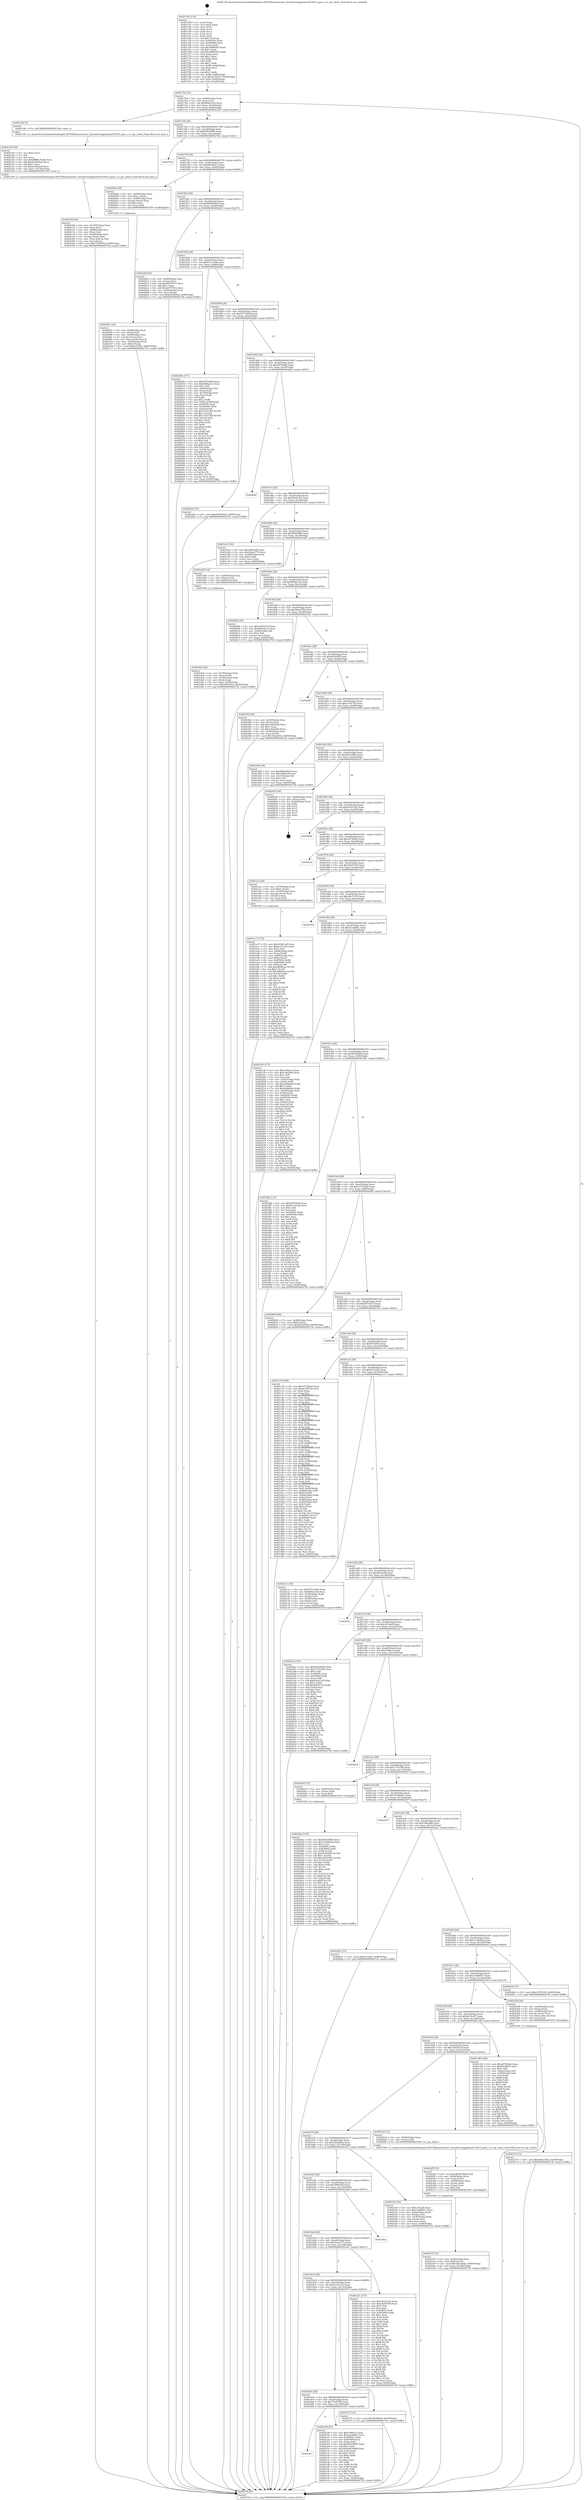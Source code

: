 digraph "0x401740" {
  label = "0x401740 (/mnt/c/Users/mathe/Desktop/tcc/POCII/binaries/extr_linuxdriversgpudrmi915i915_gem.c_to_rps_client_Final-ollvm.out::main(0))"
  labelloc = "t"
  node[shape=record]

  Entry [label="",width=0.3,height=0.3,shape=circle,fillcolor=black,style=filled]
  "0x4017b4" [label="{
     0x4017b4 [32]\l
     | [instrs]\l
     &nbsp;&nbsp;0x4017b4 \<+6\>: mov -0x90(%rbp),%eax\l
     &nbsp;&nbsp;0x4017ba \<+2\>: mov %eax,%ecx\l
     &nbsp;&nbsp;0x4017bc \<+6\>: sub $0x808ec43d,%ecx\l
     &nbsp;&nbsp;0x4017c2 \<+6\>: mov %eax,-0xa4(%rbp)\l
     &nbsp;&nbsp;0x4017c8 \<+6\>: mov %ecx,-0xa8(%rbp)\l
     &nbsp;&nbsp;0x4017ce \<+6\>: je 0000000000402140 \<main+0xa00\>\l
  }"]
  "0x402140" [label="{
     0x402140 [5]\l
     | [instrs]\l
     &nbsp;&nbsp;0x402140 \<+5\>: call 0000000000401160 \<next_i\>\l
     | [calls]\l
     &nbsp;&nbsp;0x401160 \{1\} (/mnt/c/Users/mathe/Desktop/tcc/POCII/binaries/extr_linuxdriversgpudrmi915i915_gem.c_to_rps_client_Final-ollvm.out::next_i)\l
  }"]
  "0x4017d4" [label="{
     0x4017d4 [28]\l
     | [instrs]\l
     &nbsp;&nbsp;0x4017d4 \<+5\>: jmp 00000000004017d9 \<main+0x99\>\l
     &nbsp;&nbsp;0x4017d9 \<+6\>: mov -0xa4(%rbp),%eax\l
     &nbsp;&nbsp;0x4017df \<+5\>: sub $0x8283d580,%eax\l
     &nbsp;&nbsp;0x4017e4 \<+6\>: mov %eax,-0xac(%rbp)\l
     &nbsp;&nbsp;0x4017ea \<+6\>: je 000000000040270e \<main+0xfce\>\l
  }"]
  Exit [label="",width=0.3,height=0.3,shape=circle,fillcolor=black,style=filled,peripheries=2]
  "0x40270e" [label="{
     0x40270e\l
  }", style=dashed]
  "0x4017f0" [label="{
     0x4017f0 [28]\l
     | [instrs]\l
     &nbsp;&nbsp;0x4017f0 \<+5\>: jmp 00000000004017f5 \<main+0xb5\>\l
     &nbsp;&nbsp;0x4017f5 \<+6\>: mov -0xa4(%rbp),%eax\l
     &nbsp;&nbsp;0x4017fb \<+5\>: sub $0x86436ce3,%eax\l
     &nbsp;&nbsp;0x401800 \<+6\>: mov %eax,-0xb0(%rbp)\l
     &nbsp;&nbsp;0x401806 \<+6\>: je 00000000004020d4 \<main+0x994\>\l
  }"]
  "0x40244e" [label="{
     0x40244e [155]\l
     | [instrs]\l
     &nbsp;&nbsp;0x40244e \<+5\>: mov $0x8283d580,%ecx\l
     &nbsp;&nbsp;0x402453 \<+5\>: mov $0x1e3db8e2,%edx\l
     &nbsp;&nbsp;0x402458 \<+3\>: mov $0x1,%sil\l
     &nbsp;&nbsp;0x40245b \<+8\>: mov 0x40505c,%r8d\l
     &nbsp;&nbsp;0x402463 \<+8\>: mov 0x405060,%r9d\l
     &nbsp;&nbsp;0x40246b \<+3\>: mov %r8d,%r10d\l
     &nbsp;&nbsp;0x40246e \<+7\>: sub $0xe4361883,%r10d\l
     &nbsp;&nbsp;0x402475 \<+4\>: sub $0x1,%r10d\l
     &nbsp;&nbsp;0x402479 \<+7\>: add $0xe4361883,%r10d\l
     &nbsp;&nbsp;0x402480 \<+4\>: imul %r10d,%r8d\l
     &nbsp;&nbsp;0x402484 \<+4\>: and $0x1,%r8d\l
     &nbsp;&nbsp;0x402488 \<+4\>: cmp $0x0,%r8d\l
     &nbsp;&nbsp;0x40248c \<+4\>: sete %r11b\l
     &nbsp;&nbsp;0x402490 \<+4\>: cmp $0xa,%r9d\l
     &nbsp;&nbsp;0x402494 \<+3\>: setl %bl\l
     &nbsp;&nbsp;0x402497 \<+3\>: mov %r11b,%r14b\l
     &nbsp;&nbsp;0x40249a \<+4\>: xor $0xff,%r14b\l
     &nbsp;&nbsp;0x40249e \<+3\>: mov %bl,%r15b\l
     &nbsp;&nbsp;0x4024a1 \<+4\>: xor $0xff,%r15b\l
     &nbsp;&nbsp;0x4024a5 \<+4\>: xor $0x1,%sil\l
     &nbsp;&nbsp;0x4024a9 \<+3\>: mov %r14b,%r12b\l
     &nbsp;&nbsp;0x4024ac \<+4\>: and $0xff,%r12b\l
     &nbsp;&nbsp;0x4024b0 \<+3\>: and %sil,%r11b\l
     &nbsp;&nbsp;0x4024b3 \<+3\>: mov %r15b,%r13b\l
     &nbsp;&nbsp;0x4024b6 \<+4\>: and $0xff,%r13b\l
     &nbsp;&nbsp;0x4024ba \<+3\>: and %sil,%bl\l
     &nbsp;&nbsp;0x4024bd \<+3\>: or %r11b,%r12b\l
     &nbsp;&nbsp;0x4024c0 \<+3\>: or %bl,%r13b\l
     &nbsp;&nbsp;0x4024c3 \<+3\>: xor %r13b,%r12b\l
     &nbsp;&nbsp;0x4024c6 \<+3\>: or %r15b,%r14b\l
     &nbsp;&nbsp;0x4024c9 \<+4\>: xor $0xff,%r14b\l
     &nbsp;&nbsp;0x4024cd \<+4\>: or $0x1,%sil\l
     &nbsp;&nbsp;0x4024d1 \<+3\>: and %sil,%r14b\l
     &nbsp;&nbsp;0x4024d4 \<+3\>: or %r14b,%r12b\l
     &nbsp;&nbsp;0x4024d7 \<+4\>: test $0x1,%r12b\l
     &nbsp;&nbsp;0x4024db \<+3\>: cmovne %edx,%ecx\l
     &nbsp;&nbsp;0x4024de \<+6\>: mov %ecx,-0x90(%rbp)\l
     &nbsp;&nbsp;0x4024e4 \<+5\>: jmp 000000000040273b \<main+0xffb\>\l
  }"]
  "0x4020d4" [label="{
     0x4020d4 [29]\l
     | [instrs]\l
     &nbsp;&nbsp;0x4020d4 \<+4\>: mov -0x58(%rbp),%rax\l
     &nbsp;&nbsp;0x4020d8 \<+6\>: movl $0x1,(%rax)\l
     &nbsp;&nbsp;0x4020de \<+4\>: mov -0x58(%rbp),%rax\l
     &nbsp;&nbsp;0x4020e2 \<+3\>: movslq (%rax),%rax\l
     &nbsp;&nbsp;0x4020e5 \<+4\>: shl $0x2,%rax\l
     &nbsp;&nbsp;0x4020e9 \<+3\>: mov %rax,%rdi\l
     &nbsp;&nbsp;0x4020ec \<+5\>: call 0000000000401050 \<malloc@plt\>\l
     | [calls]\l
     &nbsp;&nbsp;0x401050 \{1\} (unknown)\l
  }"]
  "0x40180c" [label="{
     0x40180c [28]\l
     | [instrs]\l
     &nbsp;&nbsp;0x40180c \<+5\>: jmp 0000000000401811 \<main+0xd1\>\l
     &nbsp;&nbsp;0x401811 \<+6\>: mov -0xa4(%rbp),%eax\l
     &nbsp;&nbsp;0x401817 \<+5\>: sub $0x8d9054ad,%eax\l
     &nbsp;&nbsp;0x40181c \<+6\>: mov %eax,-0xb4(%rbp)\l
     &nbsp;&nbsp;0x401822 \<+6\>: je 00000000004022bf \<main+0xb7f\>\l
  }"]
  "0x402373" [label="{
     0x402373 [15]\l
     | [instrs]\l
     &nbsp;&nbsp;0x402373 \<+10\>: movl $0x9b4cd76d,-0x90(%rbp)\l
     &nbsp;&nbsp;0x40237d \<+5\>: jmp 000000000040273b \<main+0xffb\>\l
  }"]
  "0x4022bf" [label="{
     0x4022bf [42]\l
     | [instrs]\l
     &nbsp;&nbsp;0x4022bf \<+4\>: mov -0x60(%rbp),%rax\l
     &nbsp;&nbsp;0x4022c3 \<+2\>: mov (%rax),%ecx\l
     &nbsp;&nbsp;0x4022c5 \<+6\>: sub $0xdd79701e,%ecx\l
     &nbsp;&nbsp;0x4022cb \<+3\>: add $0x1,%ecx\l
     &nbsp;&nbsp;0x4022ce \<+6\>: add $0xdd79701e,%ecx\l
     &nbsp;&nbsp;0x4022d4 \<+4\>: mov -0x60(%rbp),%rax\l
     &nbsp;&nbsp;0x4022d8 \<+2\>: mov %ecx,(%rax)\l
     &nbsp;&nbsp;0x4022da \<+10\>: movl $0xd03fd56d,-0x90(%rbp)\l
     &nbsp;&nbsp;0x4022e4 \<+5\>: jmp 000000000040273b \<main+0xffb\>\l
  }"]
  "0x401828" [label="{
     0x401828 [28]\l
     | [instrs]\l
     &nbsp;&nbsp;0x401828 \<+5\>: jmp 000000000040182d \<main+0xed\>\l
     &nbsp;&nbsp;0x40182d \<+6\>: mov -0xa4(%rbp),%eax\l
     &nbsp;&nbsp;0x401833 \<+5\>: sub $0x9313ced4,%eax\l
     &nbsp;&nbsp;0x401838 \<+6\>: mov %eax,-0xb8(%rbp)\l
     &nbsp;&nbsp;0x40183e \<+6\>: je 000000000040200b \<main+0x8cb\>\l
  }"]
  "0x402316" [label="{
     0x402316 [31]\l
     | [instrs]\l
     &nbsp;&nbsp;0x402316 \<+4\>: mov -0x40(%rbp),%rcx\l
     &nbsp;&nbsp;0x40231a \<+6\>: movl $0x0,(%rcx)\l
     &nbsp;&nbsp;0x402320 \<+10\>: movl $0x3bba265a,-0x90(%rbp)\l
     &nbsp;&nbsp;0x40232a \<+6\>: mov %eax,-0x148(%rbp)\l
     &nbsp;&nbsp;0x402330 \<+5\>: jmp 000000000040273b \<main+0xffb\>\l
  }"]
  "0x40200b" [label="{
     0x40200b [171]\l
     | [instrs]\l
     &nbsp;&nbsp;0x40200b \<+5\>: mov $0x93f7e6b8,%eax\l
     &nbsp;&nbsp;0x402010 \<+5\>: mov $0x99dbacec,%ecx\l
     &nbsp;&nbsp;0x402015 \<+2\>: mov $0x1,%dl\l
     &nbsp;&nbsp;0x402017 \<+4\>: mov -0x60(%rbp),%rsi\l
     &nbsp;&nbsp;0x40201b \<+2\>: mov (%rsi),%edi\l
     &nbsp;&nbsp;0x40201d \<+4\>: mov -0x70(%rbp),%rsi\l
     &nbsp;&nbsp;0x402021 \<+2\>: cmp (%rsi),%edi\l
     &nbsp;&nbsp;0x402023 \<+4\>: setl %r8b\l
     &nbsp;&nbsp;0x402027 \<+4\>: and $0x1,%r8b\l
     &nbsp;&nbsp;0x40202b \<+4\>: mov %r8b,-0x29(%rbp)\l
     &nbsp;&nbsp;0x40202f \<+7\>: mov 0x40505c,%edi\l
     &nbsp;&nbsp;0x402036 \<+8\>: mov 0x405060,%r9d\l
     &nbsp;&nbsp;0x40203e \<+3\>: mov %edi,%r10d\l
     &nbsp;&nbsp;0x402041 \<+7\>: sub $0x17e57269,%r10d\l
     &nbsp;&nbsp;0x402048 \<+4\>: sub $0x1,%r10d\l
     &nbsp;&nbsp;0x40204c \<+7\>: add $0x17e57269,%r10d\l
     &nbsp;&nbsp;0x402053 \<+4\>: imul %r10d,%edi\l
     &nbsp;&nbsp;0x402057 \<+3\>: and $0x1,%edi\l
     &nbsp;&nbsp;0x40205a \<+3\>: cmp $0x0,%edi\l
     &nbsp;&nbsp;0x40205d \<+4\>: sete %r8b\l
     &nbsp;&nbsp;0x402061 \<+4\>: cmp $0xa,%r9d\l
     &nbsp;&nbsp;0x402065 \<+4\>: setl %r11b\l
     &nbsp;&nbsp;0x402069 \<+3\>: mov %r8b,%bl\l
     &nbsp;&nbsp;0x40206c \<+3\>: xor $0xff,%bl\l
     &nbsp;&nbsp;0x40206f \<+3\>: mov %r11b,%r14b\l
     &nbsp;&nbsp;0x402072 \<+4\>: xor $0xff,%r14b\l
     &nbsp;&nbsp;0x402076 \<+3\>: xor $0x0,%dl\l
     &nbsp;&nbsp;0x402079 \<+3\>: mov %bl,%r15b\l
     &nbsp;&nbsp;0x40207c \<+4\>: and $0x0,%r15b\l
     &nbsp;&nbsp;0x402080 \<+3\>: and %dl,%r8b\l
     &nbsp;&nbsp;0x402083 \<+3\>: mov %r14b,%r12b\l
     &nbsp;&nbsp;0x402086 \<+4\>: and $0x0,%r12b\l
     &nbsp;&nbsp;0x40208a \<+3\>: and %dl,%r11b\l
     &nbsp;&nbsp;0x40208d \<+3\>: or %r8b,%r15b\l
     &nbsp;&nbsp;0x402090 \<+3\>: or %r11b,%r12b\l
     &nbsp;&nbsp;0x402093 \<+3\>: xor %r12b,%r15b\l
     &nbsp;&nbsp;0x402096 \<+3\>: or %r14b,%bl\l
     &nbsp;&nbsp;0x402099 \<+3\>: xor $0xff,%bl\l
     &nbsp;&nbsp;0x40209c \<+3\>: or $0x0,%dl\l
     &nbsp;&nbsp;0x40209f \<+2\>: and %dl,%bl\l
     &nbsp;&nbsp;0x4020a1 \<+3\>: or %bl,%r15b\l
     &nbsp;&nbsp;0x4020a4 \<+4\>: test $0x1,%r15b\l
     &nbsp;&nbsp;0x4020a8 \<+3\>: cmovne %ecx,%eax\l
     &nbsp;&nbsp;0x4020ab \<+6\>: mov %eax,-0x90(%rbp)\l
     &nbsp;&nbsp;0x4020b1 \<+5\>: jmp 000000000040273b \<main+0xffb\>\l
  }"]
  "0x401844" [label="{
     0x401844 [28]\l
     | [instrs]\l
     &nbsp;&nbsp;0x401844 \<+5\>: jmp 0000000000401849 \<main+0x109\>\l
     &nbsp;&nbsp;0x401849 \<+6\>: mov -0xa4(%rbp),%eax\l
     &nbsp;&nbsp;0x40184f \<+5\>: sub $0x93716620,%eax\l
     &nbsp;&nbsp;0x401854 \<+6\>: mov %eax,-0xbc(%rbp)\l
     &nbsp;&nbsp;0x40185a \<+6\>: je 00000000004022b0 \<main+0xb70\>\l
  }"]
  "0x4022f5" [label="{
     0x4022f5 [33]\l
     | [instrs]\l
     &nbsp;&nbsp;0x4022f5 \<+10\>: movabs $0x4030b6,%rdi\l
     &nbsp;&nbsp;0x4022ff \<+4\>: mov -0x48(%rbp),%rcx\l
     &nbsp;&nbsp;0x402303 \<+3\>: mov %rax,(%rcx)\l
     &nbsp;&nbsp;0x402306 \<+4\>: mov -0x48(%rbp),%rax\l
     &nbsp;&nbsp;0x40230a \<+3\>: mov (%rax),%rax\l
     &nbsp;&nbsp;0x40230d \<+2\>: mov (%rax),%esi\l
     &nbsp;&nbsp;0x40230f \<+2\>: mov $0x0,%al\l
     &nbsp;&nbsp;0x402311 \<+5\>: call 0000000000401040 \<printf@plt\>\l
     | [calls]\l
     &nbsp;&nbsp;0x401040 \{1\} (unknown)\l
  }"]
  "0x4022b0" [label="{
     0x4022b0 [15]\l
     | [instrs]\l
     &nbsp;&nbsp;0x4022b0 \<+10\>: movl $0x8d9054ad,-0x90(%rbp)\l
     &nbsp;&nbsp;0x4022ba \<+5\>: jmp 000000000040273b \<main+0xffb\>\l
  }"]
  "0x401860" [label="{
     0x401860 [28]\l
     | [instrs]\l
     &nbsp;&nbsp;0x401860 \<+5\>: jmp 0000000000401865 \<main+0x125\>\l
     &nbsp;&nbsp;0x401865 \<+6\>: mov -0xa4(%rbp),%eax\l
     &nbsp;&nbsp;0x40186b \<+5\>: sub $0x93f7e6b8,%eax\l
     &nbsp;&nbsp;0x401870 \<+6\>: mov %eax,-0xc0(%rbp)\l
     &nbsp;&nbsp;0x401876 \<+6\>: je 00000000004026bf \<main+0xf7f\>\l
  }"]
  "0x401bfc" [label="{
     0x401bfc\l
  }", style=dashed]
  "0x4026bf" [label="{
     0x4026bf\l
  }", style=dashed]
  "0x40187c" [label="{
     0x40187c [28]\l
     | [instrs]\l
     &nbsp;&nbsp;0x40187c \<+5\>: jmp 0000000000401881 \<main+0x141\>\l
     &nbsp;&nbsp;0x401881 \<+6\>: mov -0xa4(%rbp),%eax\l
     &nbsp;&nbsp;0x401887 \<+5\>: sub $0x963d1fe3,%eax\l
     &nbsp;&nbsp;0x40188c \<+6\>: mov %eax,-0xc4(%rbp)\l
     &nbsp;&nbsp;0x401892 \<+6\>: je 0000000000401e03 \<main+0x6c3\>\l
  }"]
  "0x402199" [label="{
     0x402199 [91]\l
     | [instrs]\l
     &nbsp;&nbsp;0x402199 \<+5\>: mov $0xec96a1e,%eax\l
     &nbsp;&nbsp;0x40219e \<+5\>: mov $0xceea9661,%ecx\l
     &nbsp;&nbsp;0x4021a3 \<+7\>: mov 0x40505c,%edx\l
     &nbsp;&nbsp;0x4021aa \<+7\>: mov 0x405060,%esi\l
     &nbsp;&nbsp;0x4021b1 \<+2\>: mov %edx,%edi\l
     &nbsp;&nbsp;0x4021b3 \<+6\>: sub $0x69416688,%edi\l
     &nbsp;&nbsp;0x4021b9 \<+3\>: sub $0x1,%edi\l
     &nbsp;&nbsp;0x4021bc \<+6\>: add $0x69416688,%edi\l
     &nbsp;&nbsp;0x4021c2 \<+3\>: imul %edi,%edx\l
     &nbsp;&nbsp;0x4021c5 \<+3\>: and $0x1,%edx\l
     &nbsp;&nbsp;0x4021c8 \<+3\>: cmp $0x0,%edx\l
     &nbsp;&nbsp;0x4021cb \<+4\>: sete %r8b\l
     &nbsp;&nbsp;0x4021cf \<+3\>: cmp $0xa,%esi\l
     &nbsp;&nbsp;0x4021d2 \<+4\>: setl %r9b\l
     &nbsp;&nbsp;0x4021d6 \<+3\>: mov %r8b,%r10b\l
     &nbsp;&nbsp;0x4021d9 \<+3\>: and %r9b,%r10b\l
     &nbsp;&nbsp;0x4021dc \<+3\>: xor %r9b,%r8b\l
     &nbsp;&nbsp;0x4021df \<+3\>: or %r8b,%r10b\l
     &nbsp;&nbsp;0x4021e2 \<+4\>: test $0x1,%r10b\l
     &nbsp;&nbsp;0x4021e6 \<+3\>: cmovne %ecx,%eax\l
     &nbsp;&nbsp;0x4021e9 \<+6\>: mov %eax,-0x90(%rbp)\l
     &nbsp;&nbsp;0x4021ef \<+5\>: jmp 000000000040273b \<main+0xffb\>\l
  }"]
  "0x401e03" [label="{
     0x401e03 [30]\l
     | [instrs]\l
     &nbsp;&nbsp;0x401e03 \<+5\>: mov $0xa45292ff,%eax\l
     &nbsp;&nbsp;0x401e08 \<+5\>: mov $0x442ea773,%ecx\l
     &nbsp;&nbsp;0x401e0d \<+3\>: mov -0x30(%rbp),%edx\l
     &nbsp;&nbsp;0x401e10 \<+3\>: cmp $0x0,%edx\l
     &nbsp;&nbsp;0x401e13 \<+3\>: cmove %ecx,%eax\l
     &nbsp;&nbsp;0x401e16 \<+6\>: mov %eax,-0x90(%rbp)\l
     &nbsp;&nbsp;0x401e1c \<+5\>: jmp 000000000040273b \<main+0xffb\>\l
  }"]
  "0x401898" [label="{
     0x401898 [28]\l
     | [instrs]\l
     &nbsp;&nbsp;0x401898 \<+5\>: jmp 000000000040189d \<main+0x15d\>\l
     &nbsp;&nbsp;0x40189d \<+6\>: mov -0xa4(%rbp),%eax\l
     &nbsp;&nbsp;0x4018a3 \<+5\>: sub $0x989ab9b6,%eax\l
     &nbsp;&nbsp;0x4018a8 \<+6\>: mov %eax,-0xc8(%rbp)\l
     &nbsp;&nbsp;0x4018ae \<+6\>: je 0000000000401dd5 \<main+0x695\>\l
  }"]
  "0x40216d" [label="{
     0x40216d [44]\l
     | [instrs]\l
     &nbsp;&nbsp;0x40216d \<+6\>: mov -0x144(%rbp),%ecx\l
     &nbsp;&nbsp;0x402173 \<+3\>: imul %eax,%ecx\l
     &nbsp;&nbsp;0x402176 \<+4\>: mov -0x68(%rbp),%rsi\l
     &nbsp;&nbsp;0x40217a \<+3\>: mov (%rsi),%rsi\l
     &nbsp;&nbsp;0x40217d \<+4\>: mov -0x60(%rbp),%rdi\l
     &nbsp;&nbsp;0x402181 \<+3\>: movslq (%rdi),%rdi\l
     &nbsp;&nbsp;0x402184 \<+4\>: mov (%rsi,%rdi,8),%rsi\l
     &nbsp;&nbsp;0x402188 \<+2\>: mov %ecx,(%rsi)\l
     &nbsp;&nbsp;0x40218a \<+10\>: movl $0x7535f78d,-0x90(%rbp)\l
     &nbsp;&nbsp;0x402194 \<+5\>: jmp 000000000040273b \<main+0xffb\>\l
  }"]
  "0x401dd5" [label="{
     0x401dd5 [16]\l
     | [instrs]\l
     &nbsp;&nbsp;0x401dd5 \<+4\>: mov -0x80(%rbp),%rax\l
     &nbsp;&nbsp;0x401dd9 \<+3\>: mov (%rax),%rax\l
     &nbsp;&nbsp;0x401ddc \<+4\>: mov 0x8(%rax),%rdi\l
     &nbsp;&nbsp;0x401de0 \<+5\>: call 0000000000401060 \<atoi@plt\>\l
     | [calls]\l
     &nbsp;&nbsp;0x401060 \{1\} (unknown)\l
  }"]
  "0x4018b4" [label="{
     0x4018b4 [28]\l
     | [instrs]\l
     &nbsp;&nbsp;0x4018b4 \<+5\>: jmp 00000000004018b9 \<main+0x179\>\l
     &nbsp;&nbsp;0x4018b9 \<+6\>: mov -0xa4(%rbp),%eax\l
     &nbsp;&nbsp;0x4018bf \<+5\>: sub $0x99dbacec,%eax\l
     &nbsp;&nbsp;0x4018c4 \<+6\>: mov %eax,-0xcc(%rbp)\l
     &nbsp;&nbsp;0x4018ca \<+6\>: je 00000000004020b6 \<main+0x976\>\l
  }"]
  "0x402145" [label="{
     0x402145 [40]\l
     | [instrs]\l
     &nbsp;&nbsp;0x402145 \<+5\>: mov $0x2,%ecx\l
     &nbsp;&nbsp;0x40214a \<+1\>: cltd\l
     &nbsp;&nbsp;0x40214b \<+2\>: idiv %ecx\l
     &nbsp;&nbsp;0x40214d \<+6\>: imul $0xfffffffe,%edx,%ecx\l
     &nbsp;&nbsp;0x402153 \<+6\>: add $0xb23692e0,%ecx\l
     &nbsp;&nbsp;0x402159 \<+3\>: add $0x1,%ecx\l
     &nbsp;&nbsp;0x40215c \<+6\>: sub $0xb23692e0,%ecx\l
     &nbsp;&nbsp;0x402162 \<+6\>: mov %ecx,-0x144(%rbp)\l
     &nbsp;&nbsp;0x402168 \<+5\>: call 0000000000401160 \<next_i\>\l
     | [calls]\l
     &nbsp;&nbsp;0x401160 \{1\} (/mnt/c/Users/mathe/Desktop/tcc/POCII/binaries/extr_linuxdriversgpudrmi915i915_gem.c_to_rps_client_Final-ollvm.out::next_i)\l
  }"]
  "0x4020b6" [label="{
     0x4020b6 [30]\l
     | [instrs]\l
     &nbsp;&nbsp;0x4020b6 \<+5\>: mov $0x33b76c10,%eax\l
     &nbsp;&nbsp;0x4020bb \<+5\>: mov $0x86436ce3,%ecx\l
     &nbsp;&nbsp;0x4020c0 \<+3\>: mov -0x29(%rbp),%dl\l
     &nbsp;&nbsp;0x4020c3 \<+3\>: test $0x1,%dl\l
     &nbsp;&nbsp;0x4020c6 \<+3\>: cmovne %ecx,%eax\l
     &nbsp;&nbsp;0x4020c9 \<+6\>: mov %eax,-0x90(%rbp)\l
     &nbsp;&nbsp;0x4020cf \<+5\>: jmp 000000000040273b \<main+0xffb\>\l
  }"]
  "0x4018d0" [label="{
     0x4018d0 [28]\l
     | [instrs]\l
     &nbsp;&nbsp;0x4018d0 \<+5\>: jmp 00000000004018d5 \<main+0x195\>\l
     &nbsp;&nbsp;0x4018d5 \<+6\>: mov -0xa4(%rbp),%eax\l
     &nbsp;&nbsp;0x4018db \<+5\>: sub $0x9b4cd76d,%eax\l
     &nbsp;&nbsp;0x4018e0 \<+6\>: mov %eax,-0xd0(%rbp)\l
     &nbsp;&nbsp;0x4018e6 \<+6\>: je 0000000000402382 \<main+0xc42\>\l
  }"]
  "0x4020f1" [label="{
     0x4020f1 [43]\l
     | [instrs]\l
     &nbsp;&nbsp;0x4020f1 \<+4\>: mov -0x68(%rbp),%rdi\l
     &nbsp;&nbsp;0x4020f5 \<+3\>: mov (%rdi),%rdi\l
     &nbsp;&nbsp;0x4020f8 \<+4\>: mov -0x60(%rbp),%rcx\l
     &nbsp;&nbsp;0x4020fc \<+3\>: movslq (%rcx),%rcx\l
     &nbsp;&nbsp;0x4020ff \<+4\>: mov %rax,(%rdi,%rcx,8)\l
     &nbsp;&nbsp;0x402103 \<+4\>: mov -0x50(%rbp),%rax\l
     &nbsp;&nbsp;0x402107 \<+6\>: movl $0x0,(%rax)\l
     &nbsp;&nbsp;0x40210d \<+10\>: movl $0xfe312f2c,-0x90(%rbp)\l
     &nbsp;&nbsp;0x402117 \<+5\>: jmp 000000000040273b \<main+0xffb\>\l
  }"]
  "0x402382" [label="{
     0x402382 [42]\l
     | [instrs]\l
     &nbsp;&nbsp;0x402382 \<+4\>: mov -0x40(%rbp),%rax\l
     &nbsp;&nbsp;0x402386 \<+2\>: mov (%rax),%ecx\l
     &nbsp;&nbsp;0x402388 \<+6\>: add $0xec6d2244,%ecx\l
     &nbsp;&nbsp;0x40238e \<+3\>: add $0x1,%ecx\l
     &nbsp;&nbsp;0x402391 \<+6\>: sub $0xec6d2244,%ecx\l
     &nbsp;&nbsp;0x402397 \<+4\>: mov -0x40(%rbp),%rax\l
     &nbsp;&nbsp;0x40239b \<+2\>: mov %ecx,(%rax)\l
     &nbsp;&nbsp;0x40239d \<+10\>: movl $0x3bba265a,-0x90(%rbp)\l
     &nbsp;&nbsp;0x4023a7 \<+5\>: jmp 000000000040273b \<main+0xffb\>\l
  }"]
  "0x4018ec" [label="{
     0x4018ec [28]\l
     | [instrs]\l
     &nbsp;&nbsp;0x4018ec \<+5\>: jmp 00000000004018f1 \<main+0x1b1\>\l
     &nbsp;&nbsp;0x4018f1 \<+6\>: mov -0xa4(%rbp),%eax\l
     &nbsp;&nbsp;0x4018f7 \<+5\>: sub $0xa45292ff,%eax\l
     &nbsp;&nbsp;0x4018fc \<+6\>: mov %eax,-0xd4(%rbp)\l
     &nbsp;&nbsp;0x401902 \<+6\>: je 00000000004024f8 \<main+0xdb8\>\l
  }"]
  "0x401be0" [label="{
     0x401be0 [28]\l
     | [instrs]\l
     &nbsp;&nbsp;0x401be0 \<+5\>: jmp 0000000000401be5 \<main+0x4a5\>\l
     &nbsp;&nbsp;0x401be5 \<+6\>: mov -0xa4(%rbp),%eax\l
     &nbsp;&nbsp;0x401beb \<+5\>: sub $0x7535f78d,%eax\l
     &nbsp;&nbsp;0x401bf0 \<+6\>: mov %eax,-0x140(%rbp)\l
     &nbsp;&nbsp;0x401bf6 \<+6\>: je 0000000000402199 \<main+0xa59\>\l
  }"]
  "0x4024f8" [label="{
     0x4024f8\l
  }", style=dashed]
  "0x401908" [label="{
     0x401908 [28]\l
     | [instrs]\l
     &nbsp;&nbsp;0x401908 \<+5\>: jmp 000000000040190d \<main+0x1cd\>\l
     &nbsp;&nbsp;0x40190d \<+6\>: mov -0xa4(%rbp),%eax\l
     &nbsp;&nbsp;0x401913 \<+5\>: sub $0xac3f573d,%eax\l
     &nbsp;&nbsp;0x401918 \<+6\>: mov %eax,-0xd8(%rbp)\l
     &nbsp;&nbsp;0x40191e \<+6\>: je 0000000000401d96 \<main+0x656\>\l
  }"]
  "0x401f73" [label="{
     0x401f73 [15]\l
     | [instrs]\l
     &nbsp;&nbsp;0x401f73 \<+10\>: movl $0xd03fd56d,-0x90(%rbp)\l
     &nbsp;&nbsp;0x401f7d \<+5\>: jmp 000000000040273b \<main+0xffb\>\l
  }"]
  "0x401d96" [label="{
     0x401d96 [30]\l
     | [instrs]\l
     &nbsp;&nbsp;0x401d96 \<+5\>: mov $0x989ab9b6,%eax\l
     &nbsp;&nbsp;0x401d9b \<+5\>: mov $0x3f683cf0,%ecx\l
     &nbsp;&nbsp;0x401da0 \<+3\>: mov -0x31(%rbp),%dl\l
     &nbsp;&nbsp;0x401da3 \<+3\>: test $0x1,%dl\l
     &nbsp;&nbsp;0x401da6 \<+3\>: cmovne %ecx,%eax\l
     &nbsp;&nbsp;0x401da9 \<+6\>: mov %eax,-0x90(%rbp)\l
     &nbsp;&nbsp;0x401daf \<+5\>: jmp 000000000040273b \<main+0xffb\>\l
  }"]
  "0x401924" [label="{
     0x401924 [28]\l
     | [instrs]\l
     &nbsp;&nbsp;0x401924 \<+5\>: jmp 0000000000401929 \<main+0x1e9\>\l
     &nbsp;&nbsp;0x401929 \<+6\>: mov -0xa4(%rbp),%eax\l
     &nbsp;&nbsp;0x40192f \<+5\>: sub $0xb81b3406,%eax\l
     &nbsp;&nbsp;0x401934 \<+6\>: mov %eax,-0xdc(%rbp)\l
     &nbsp;&nbsp;0x40193a \<+6\>: je 0000000000402625 \<main+0xee5\>\l
  }"]
  "0x401ec7" [label="{
     0x401ec7 [172]\l
     | [instrs]\l
     &nbsp;&nbsp;0x401ec7 \<+5\>: mov $0xc03413a5,%ecx\l
     &nbsp;&nbsp;0x401ecc \<+5\>: mov $0x6cc513e3,%edx\l
     &nbsp;&nbsp;0x401ed1 \<+3\>: mov $0x1,%sil\l
     &nbsp;&nbsp;0x401ed4 \<+4\>: mov -0x68(%rbp),%rdi\l
     &nbsp;&nbsp;0x401ed8 \<+3\>: mov %rax,(%rdi)\l
     &nbsp;&nbsp;0x401edb \<+4\>: mov -0x60(%rbp),%rax\l
     &nbsp;&nbsp;0x401edf \<+6\>: movl $0x0,(%rax)\l
     &nbsp;&nbsp;0x401ee5 \<+8\>: mov 0x40505c,%r8d\l
     &nbsp;&nbsp;0x401eed \<+8\>: mov 0x405060,%r9d\l
     &nbsp;&nbsp;0x401ef5 \<+3\>: mov %r8d,%r10d\l
     &nbsp;&nbsp;0x401ef8 \<+7\>: add $0xaf896cae,%r10d\l
     &nbsp;&nbsp;0x401eff \<+4\>: sub $0x1,%r10d\l
     &nbsp;&nbsp;0x401f03 \<+7\>: sub $0xaf896cae,%r10d\l
     &nbsp;&nbsp;0x401f0a \<+4\>: imul %r10d,%r8d\l
     &nbsp;&nbsp;0x401f0e \<+4\>: and $0x1,%r8d\l
     &nbsp;&nbsp;0x401f12 \<+4\>: cmp $0x0,%r8d\l
     &nbsp;&nbsp;0x401f16 \<+4\>: sete %r11b\l
     &nbsp;&nbsp;0x401f1a \<+4\>: cmp $0xa,%r9d\l
     &nbsp;&nbsp;0x401f1e \<+3\>: setl %bl\l
     &nbsp;&nbsp;0x401f21 \<+3\>: mov %r11b,%r14b\l
     &nbsp;&nbsp;0x401f24 \<+4\>: xor $0xff,%r14b\l
     &nbsp;&nbsp;0x401f28 \<+3\>: mov %bl,%r15b\l
     &nbsp;&nbsp;0x401f2b \<+4\>: xor $0xff,%r15b\l
     &nbsp;&nbsp;0x401f2f \<+4\>: xor $0x0,%sil\l
     &nbsp;&nbsp;0x401f33 \<+3\>: mov %r14b,%r12b\l
     &nbsp;&nbsp;0x401f36 \<+4\>: and $0x0,%r12b\l
     &nbsp;&nbsp;0x401f3a \<+3\>: and %sil,%r11b\l
     &nbsp;&nbsp;0x401f3d \<+3\>: mov %r15b,%r13b\l
     &nbsp;&nbsp;0x401f40 \<+4\>: and $0x0,%r13b\l
     &nbsp;&nbsp;0x401f44 \<+3\>: and %sil,%bl\l
     &nbsp;&nbsp;0x401f47 \<+3\>: or %r11b,%r12b\l
     &nbsp;&nbsp;0x401f4a \<+3\>: or %bl,%r13b\l
     &nbsp;&nbsp;0x401f4d \<+3\>: xor %r13b,%r12b\l
     &nbsp;&nbsp;0x401f50 \<+3\>: or %r15b,%r14b\l
     &nbsp;&nbsp;0x401f53 \<+4\>: xor $0xff,%r14b\l
     &nbsp;&nbsp;0x401f57 \<+4\>: or $0x0,%sil\l
     &nbsp;&nbsp;0x401f5b \<+3\>: and %sil,%r14b\l
     &nbsp;&nbsp;0x401f5e \<+3\>: or %r14b,%r12b\l
     &nbsp;&nbsp;0x401f61 \<+4\>: test $0x1,%r12b\l
     &nbsp;&nbsp;0x401f65 \<+3\>: cmovne %edx,%ecx\l
     &nbsp;&nbsp;0x401f68 \<+6\>: mov %ecx,-0x90(%rbp)\l
     &nbsp;&nbsp;0x401f6e \<+5\>: jmp 000000000040273b \<main+0xffb\>\l
  }"]
  "0x402625" [label="{
     0x402625 [24]\l
     | [instrs]\l
     &nbsp;&nbsp;0x402625 \<+7\>: mov -0x88(%rbp),%rax\l
     &nbsp;&nbsp;0x40262c \<+2\>: mov (%rax),%eax\l
     &nbsp;&nbsp;0x40262e \<+4\>: lea -0x28(%rbp),%rsp\l
     &nbsp;&nbsp;0x402632 \<+1\>: pop %rbx\l
     &nbsp;&nbsp;0x402633 \<+2\>: pop %r12\l
     &nbsp;&nbsp;0x402635 \<+2\>: pop %r13\l
     &nbsp;&nbsp;0x402637 \<+2\>: pop %r14\l
     &nbsp;&nbsp;0x402639 \<+2\>: pop %r15\l
     &nbsp;&nbsp;0x40263b \<+1\>: pop %rbp\l
     &nbsp;&nbsp;0x40263c \<+1\>: ret\l
  }"]
  "0x401940" [label="{
     0x401940 [28]\l
     | [instrs]\l
     &nbsp;&nbsp;0x401940 \<+5\>: jmp 0000000000401945 \<main+0x205\>\l
     &nbsp;&nbsp;0x401945 \<+6\>: mov -0xa4(%rbp),%eax\l
     &nbsp;&nbsp;0x40194b \<+5\>: sub $0xc03413a5,%eax\l
     &nbsp;&nbsp;0x401950 \<+6\>: mov %eax,-0xe0(%rbp)\l
     &nbsp;&nbsp;0x401956 \<+6\>: je 0000000000402682 \<main+0xf42\>\l
  }"]
  "0x401bc4" [label="{
     0x401bc4 [28]\l
     | [instrs]\l
     &nbsp;&nbsp;0x401bc4 \<+5\>: jmp 0000000000401bc9 \<main+0x489\>\l
     &nbsp;&nbsp;0x401bc9 \<+6\>: mov -0xa4(%rbp),%eax\l
     &nbsp;&nbsp;0x401bcf \<+5\>: sub $0x6cc513e3,%eax\l
     &nbsp;&nbsp;0x401bd4 \<+6\>: mov %eax,-0x13c(%rbp)\l
     &nbsp;&nbsp;0x401bda \<+6\>: je 0000000000401f73 \<main+0x833\>\l
  }"]
  "0x402682" [label="{
     0x402682\l
  }", style=dashed]
  "0x40195c" [label="{
     0x40195c [28]\l
     | [instrs]\l
     &nbsp;&nbsp;0x40195c \<+5\>: jmp 0000000000401961 \<main+0x221\>\l
     &nbsp;&nbsp;0x401961 \<+6\>: mov -0xa4(%rbp),%eax\l
     &nbsp;&nbsp;0x401967 \<+5\>: sub $0xc67360a0,%eax\l
     &nbsp;&nbsp;0x40196c \<+6\>: mov %eax,-0xe4(%rbp)\l
     &nbsp;&nbsp;0x401972 \<+6\>: je 000000000040263d \<main+0xefd\>\l
  }"]
  "0x401e21" [label="{
     0x401e21 [137]\l
     | [instrs]\l
     &nbsp;&nbsp;0x401e21 \<+5\>: mov $0xc03413a5,%eax\l
     &nbsp;&nbsp;0x401e26 \<+5\>: mov $0xc8a97430,%ecx\l
     &nbsp;&nbsp;0x401e2b \<+2\>: mov $0x1,%dl\l
     &nbsp;&nbsp;0x401e2d \<+2\>: xor %esi,%esi\l
     &nbsp;&nbsp;0x401e2f \<+7\>: mov 0x40505c,%edi\l
     &nbsp;&nbsp;0x401e36 \<+8\>: mov 0x405060,%r8d\l
     &nbsp;&nbsp;0x401e3e \<+3\>: sub $0x1,%esi\l
     &nbsp;&nbsp;0x401e41 \<+3\>: mov %edi,%r9d\l
     &nbsp;&nbsp;0x401e44 \<+3\>: add %esi,%r9d\l
     &nbsp;&nbsp;0x401e47 \<+4\>: imul %r9d,%edi\l
     &nbsp;&nbsp;0x401e4b \<+3\>: and $0x1,%edi\l
     &nbsp;&nbsp;0x401e4e \<+3\>: cmp $0x0,%edi\l
     &nbsp;&nbsp;0x401e51 \<+4\>: sete %r10b\l
     &nbsp;&nbsp;0x401e55 \<+4\>: cmp $0xa,%r8d\l
     &nbsp;&nbsp;0x401e59 \<+4\>: setl %r11b\l
     &nbsp;&nbsp;0x401e5d \<+3\>: mov %r10b,%bl\l
     &nbsp;&nbsp;0x401e60 \<+3\>: xor $0xff,%bl\l
     &nbsp;&nbsp;0x401e63 \<+3\>: mov %r11b,%r14b\l
     &nbsp;&nbsp;0x401e66 \<+4\>: xor $0xff,%r14b\l
     &nbsp;&nbsp;0x401e6a \<+3\>: xor $0x1,%dl\l
     &nbsp;&nbsp;0x401e6d \<+3\>: mov %bl,%r15b\l
     &nbsp;&nbsp;0x401e70 \<+4\>: and $0xff,%r15b\l
     &nbsp;&nbsp;0x401e74 \<+3\>: and %dl,%r10b\l
     &nbsp;&nbsp;0x401e77 \<+3\>: mov %r14b,%r12b\l
     &nbsp;&nbsp;0x401e7a \<+4\>: and $0xff,%r12b\l
     &nbsp;&nbsp;0x401e7e \<+3\>: and %dl,%r11b\l
     &nbsp;&nbsp;0x401e81 \<+3\>: or %r10b,%r15b\l
     &nbsp;&nbsp;0x401e84 \<+3\>: or %r11b,%r12b\l
     &nbsp;&nbsp;0x401e87 \<+3\>: xor %r12b,%r15b\l
     &nbsp;&nbsp;0x401e8a \<+3\>: or %r14b,%bl\l
     &nbsp;&nbsp;0x401e8d \<+3\>: xor $0xff,%bl\l
     &nbsp;&nbsp;0x401e90 \<+3\>: or $0x1,%dl\l
     &nbsp;&nbsp;0x401e93 \<+2\>: and %dl,%bl\l
     &nbsp;&nbsp;0x401e95 \<+3\>: or %bl,%r15b\l
     &nbsp;&nbsp;0x401e98 \<+4\>: test $0x1,%r15b\l
     &nbsp;&nbsp;0x401e9c \<+3\>: cmovne %ecx,%eax\l
     &nbsp;&nbsp;0x401e9f \<+6\>: mov %eax,-0x90(%rbp)\l
     &nbsp;&nbsp;0x401ea5 \<+5\>: jmp 000000000040273b \<main+0xffb\>\l
  }"]
  "0x40263d" [label="{
     0x40263d\l
  }", style=dashed]
  "0x401978" [label="{
     0x401978 [28]\l
     | [instrs]\l
     &nbsp;&nbsp;0x401978 \<+5\>: jmp 000000000040197d \<main+0x23d\>\l
     &nbsp;&nbsp;0x40197d \<+6\>: mov -0xa4(%rbp),%eax\l
     &nbsp;&nbsp;0x401983 \<+5\>: sub $0xc8a97430,%eax\l
     &nbsp;&nbsp;0x401988 \<+6\>: mov %eax,-0xe8(%rbp)\l
     &nbsp;&nbsp;0x40198e \<+6\>: je 0000000000401eaa \<main+0x76a\>\l
  }"]
  "0x401ba8" [label="{
     0x401ba8 [28]\l
     | [instrs]\l
     &nbsp;&nbsp;0x401ba8 \<+5\>: jmp 0000000000401bad \<main+0x46d\>\l
     &nbsp;&nbsp;0x401bad \<+6\>: mov -0xa4(%rbp),%eax\l
     &nbsp;&nbsp;0x401bb3 \<+5\>: sub $0x442ea773,%eax\l
     &nbsp;&nbsp;0x401bb8 \<+6\>: mov %eax,-0x138(%rbp)\l
     &nbsp;&nbsp;0x401bbe \<+6\>: je 0000000000401e21 \<main+0x6e1\>\l
  }"]
  "0x401eaa" [label="{
     0x401eaa [29]\l
     | [instrs]\l
     &nbsp;&nbsp;0x401eaa \<+4\>: mov -0x70(%rbp),%rax\l
     &nbsp;&nbsp;0x401eae \<+6\>: movl $0x1,(%rax)\l
     &nbsp;&nbsp;0x401eb4 \<+4\>: mov -0x70(%rbp),%rax\l
     &nbsp;&nbsp;0x401eb8 \<+3\>: movslq (%rax),%rax\l
     &nbsp;&nbsp;0x401ebb \<+4\>: shl $0x3,%rax\l
     &nbsp;&nbsp;0x401ebf \<+3\>: mov %rax,%rdi\l
     &nbsp;&nbsp;0x401ec2 \<+5\>: call 0000000000401050 \<malloc@plt\>\l
     | [calls]\l
     &nbsp;&nbsp;0x401050 \{1\} (unknown)\l
  }"]
  "0x401994" [label="{
     0x401994 [28]\l
     | [instrs]\l
     &nbsp;&nbsp;0x401994 \<+5\>: jmp 0000000000401999 \<main+0x259\>\l
     &nbsp;&nbsp;0x401999 \<+6\>: mov -0xa4(%rbp),%eax\l
     &nbsp;&nbsp;0x40199f \<+5\>: sub $0xcbb73143,%eax\l
     &nbsp;&nbsp;0x4019a4 \<+6\>: mov %eax,-0xec(%rbp)\l
     &nbsp;&nbsp;0x4019aa \<+6\>: je 0000000000402562 \<main+0xe22\>\l
  }"]
  "0x401db4" [label="{
     0x401db4\l
  }", style=dashed]
  "0x402562" [label="{
     0x402562\l
  }", style=dashed]
  "0x4019b0" [label="{
     0x4019b0 [28]\l
     | [instrs]\l
     &nbsp;&nbsp;0x4019b0 \<+5\>: jmp 00000000004019b5 \<main+0x275\>\l
     &nbsp;&nbsp;0x4019b5 \<+6\>: mov -0xa4(%rbp),%eax\l
     &nbsp;&nbsp;0x4019bb \<+5\>: sub $0xceea9661,%eax\l
     &nbsp;&nbsp;0x4019c0 \<+6\>: mov %eax,-0xf0(%rbp)\l
     &nbsp;&nbsp;0x4019c6 \<+6\>: je 00000000004021f4 \<main+0xab4\>\l
  }"]
  "0x401b8c" [label="{
     0x401b8c [28]\l
     | [instrs]\l
     &nbsp;&nbsp;0x401b8c \<+5\>: jmp 0000000000401b91 \<main+0x451\>\l
     &nbsp;&nbsp;0x401b91 \<+6\>: mov -0xa4(%rbp),%eax\l
     &nbsp;&nbsp;0x401b97 \<+5\>: sub $0x3f683cf0,%eax\l
     &nbsp;&nbsp;0x401b9c \<+6\>: mov %eax,-0x134(%rbp)\l
     &nbsp;&nbsp;0x401ba2 \<+6\>: je 0000000000401db4 \<main+0x674\>\l
  }"]
  "0x4021f4" [label="{
     0x4021f4 [173]\l
     | [instrs]\l
     &nbsp;&nbsp;0x4021f4 \<+5\>: mov $0xec96a1e,%eax\l
     &nbsp;&nbsp;0x4021f9 \<+5\>: mov $0x1dfa2f8b,%ecx\l
     &nbsp;&nbsp;0x4021fe \<+2\>: mov $0x1,%dl\l
     &nbsp;&nbsp;0x402200 \<+2\>: xor %esi,%esi\l
     &nbsp;&nbsp;0x402202 \<+4\>: mov -0x50(%rbp),%rdi\l
     &nbsp;&nbsp;0x402206 \<+3\>: mov (%rdi),%r8d\l
     &nbsp;&nbsp;0x402209 \<+7\>: add $0xeb94fa89,%r8d\l
     &nbsp;&nbsp;0x402210 \<+4\>: add $0x1,%r8d\l
     &nbsp;&nbsp;0x402214 \<+7\>: sub $0xeb94fa89,%r8d\l
     &nbsp;&nbsp;0x40221b \<+4\>: mov -0x50(%rbp),%rdi\l
     &nbsp;&nbsp;0x40221f \<+3\>: mov %r8d,(%rdi)\l
     &nbsp;&nbsp;0x402222 \<+8\>: mov 0x40505c,%r8d\l
     &nbsp;&nbsp;0x40222a \<+8\>: mov 0x405060,%r9d\l
     &nbsp;&nbsp;0x402232 \<+3\>: sub $0x1,%esi\l
     &nbsp;&nbsp;0x402235 \<+3\>: mov %r8d,%r10d\l
     &nbsp;&nbsp;0x402238 \<+3\>: add %esi,%r10d\l
     &nbsp;&nbsp;0x40223b \<+4\>: imul %r10d,%r8d\l
     &nbsp;&nbsp;0x40223f \<+4\>: and $0x1,%r8d\l
     &nbsp;&nbsp;0x402243 \<+4\>: cmp $0x0,%r8d\l
     &nbsp;&nbsp;0x402247 \<+4\>: sete %r11b\l
     &nbsp;&nbsp;0x40224b \<+4\>: cmp $0xa,%r9d\l
     &nbsp;&nbsp;0x40224f \<+3\>: setl %bl\l
     &nbsp;&nbsp;0x402252 \<+3\>: mov %r11b,%r14b\l
     &nbsp;&nbsp;0x402255 \<+4\>: xor $0xff,%r14b\l
     &nbsp;&nbsp;0x402259 \<+3\>: mov %bl,%r15b\l
     &nbsp;&nbsp;0x40225c \<+4\>: xor $0xff,%r15b\l
     &nbsp;&nbsp;0x402260 \<+3\>: xor $0x1,%dl\l
     &nbsp;&nbsp;0x402263 \<+3\>: mov %r14b,%r12b\l
     &nbsp;&nbsp;0x402266 \<+4\>: and $0xff,%r12b\l
     &nbsp;&nbsp;0x40226a \<+3\>: and %dl,%r11b\l
     &nbsp;&nbsp;0x40226d \<+3\>: mov %r15b,%r13b\l
     &nbsp;&nbsp;0x402270 \<+4\>: and $0xff,%r13b\l
     &nbsp;&nbsp;0x402274 \<+2\>: and %dl,%bl\l
     &nbsp;&nbsp;0x402276 \<+3\>: or %r11b,%r12b\l
     &nbsp;&nbsp;0x402279 \<+3\>: or %bl,%r13b\l
     &nbsp;&nbsp;0x40227c \<+3\>: xor %r13b,%r12b\l
     &nbsp;&nbsp;0x40227f \<+3\>: or %r15b,%r14b\l
     &nbsp;&nbsp;0x402282 \<+4\>: xor $0xff,%r14b\l
     &nbsp;&nbsp;0x402286 \<+3\>: or $0x1,%dl\l
     &nbsp;&nbsp;0x402289 \<+3\>: and %dl,%r14b\l
     &nbsp;&nbsp;0x40228c \<+3\>: or %r14b,%r12b\l
     &nbsp;&nbsp;0x40228f \<+4\>: test $0x1,%r12b\l
     &nbsp;&nbsp;0x402293 \<+3\>: cmovne %ecx,%eax\l
     &nbsp;&nbsp;0x402296 \<+6\>: mov %eax,-0x90(%rbp)\l
     &nbsp;&nbsp;0x40229c \<+5\>: jmp 000000000040273b \<main+0xffb\>\l
  }"]
  "0x4019cc" [label="{
     0x4019cc [28]\l
     | [instrs]\l
     &nbsp;&nbsp;0x4019cc \<+5\>: jmp 00000000004019d1 \<main+0x291\>\l
     &nbsp;&nbsp;0x4019d1 \<+6\>: mov -0xa4(%rbp),%eax\l
     &nbsp;&nbsp;0x4019d7 \<+5\>: sub $0xd03fd56d,%eax\l
     &nbsp;&nbsp;0x4019dc \<+6\>: mov %eax,-0xf4(%rbp)\l
     &nbsp;&nbsp;0x4019e2 \<+6\>: je 0000000000401f82 \<main+0x842\>\l
  }"]
  "0x402335" [label="{
     0x402335 [36]\l
     | [instrs]\l
     &nbsp;&nbsp;0x402335 \<+5\>: mov $0xc2f3a28,%eax\l
     &nbsp;&nbsp;0x40233a \<+5\>: mov $0x1ed805c7,%ecx\l
     &nbsp;&nbsp;0x40233f \<+4\>: mov -0x40(%rbp),%rdx\l
     &nbsp;&nbsp;0x402343 \<+2\>: mov (%rdx),%esi\l
     &nbsp;&nbsp;0x402345 \<+4\>: mov -0x70(%rbp),%rdx\l
     &nbsp;&nbsp;0x402349 \<+2\>: cmp (%rdx),%esi\l
     &nbsp;&nbsp;0x40234b \<+3\>: cmovl %ecx,%eax\l
     &nbsp;&nbsp;0x40234e \<+6\>: mov %eax,-0x90(%rbp)\l
     &nbsp;&nbsp;0x402354 \<+5\>: jmp 000000000040273b \<main+0xffb\>\l
  }"]
  "0x401f82" [label="{
     0x401f82 [137]\l
     | [instrs]\l
     &nbsp;&nbsp;0x401f82 \<+5\>: mov $0x93f7e6b8,%eax\l
     &nbsp;&nbsp;0x401f87 \<+5\>: mov $0x9313ced4,%ecx\l
     &nbsp;&nbsp;0x401f8c \<+2\>: mov $0x1,%dl\l
     &nbsp;&nbsp;0x401f8e \<+2\>: xor %esi,%esi\l
     &nbsp;&nbsp;0x401f90 \<+7\>: mov 0x40505c,%edi\l
     &nbsp;&nbsp;0x401f97 \<+8\>: mov 0x405060,%r8d\l
     &nbsp;&nbsp;0x401f9f \<+3\>: sub $0x1,%esi\l
     &nbsp;&nbsp;0x401fa2 \<+3\>: mov %edi,%r9d\l
     &nbsp;&nbsp;0x401fa5 \<+3\>: add %esi,%r9d\l
     &nbsp;&nbsp;0x401fa8 \<+4\>: imul %r9d,%edi\l
     &nbsp;&nbsp;0x401fac \<+3\>: and $0x1,%edi\l
     &nbsp;&nbsp;0x401faf \<+3\>: cmp $0x0,%edi\l
     &nbsp;&nbsp;0x401fb2 \<+4\>: sete %r10b\l
     &nbsp;&nbsp;0x401fb6 \<+4\>: cmp $0xa,%r8d\l
     &nbsp;&nbsp;0x401fba \<+4\>: setl %r11b\l
     &nbsp;&nbsp;0x401fbe \<+3\>: mov %r10b,%bl\l
     &nbsp;&nbsp;0x401fc1 \<+3\>: xor $0xff,%bl\l
     &nbsp;&nbsp;0x401fc4 \<+3\>: mov %r11b,%r14b\l
     &nbsp;&nbsp;0x401fc7 \<+4\>: xor $0xff,%r14b\l
     &nbsp;&nbsp;0x401fcb \<+3\>: xor $0x1,%dl\l
     &nbsp;&nbsp;0x401fce \<+3\>: mov %bl,%r15b\l
     &nbsp;&nbsp;0x401fd1 \<+4\>: and $0xff,%r15b\l
     &nbsp;&nbsp;0x401fd5 \<+3\>: and %dl,%r10b\l
     &nbsp;&nbsp;0x401fd8 \<+3\>: mov %r14b,%r12b\l
     &nbsp;&nbsp;0x401fdb \<+4\>: and $0xff,%r12b\l
     &nbsp;&nbsp;0x401fdf \<+3\>: and %dl,%r11b\l
     &nbsp;&nbsp;0x401fe2 \<+3\>: or %r10b,%r15b\l
     &nbsp;&nbsp;0x401fe5 \<+3\>: or %r11b,%r12b\l
     &nbsp;&nbsp;0x401fe8 \<+3\>: xor %r12b,%r15b\l
     &nbsp;&nbsp;0x401feb \<+3\>: or %r14b,%bl\l
     &nbsp;&nbsp;0x401fee \<+3\>: xor $0xff,%bl\l
     &nbsp;&nbsp;0x401ff1 \<+3\>: or $0x1,%dl\l
     &nbsp;&nbsp;0x401ff4 \<+2\>: and %dl,%bl\l
     &nbsp;&nbsp;0x401ff6 \<+3\>: or %bl,%r15b\l
     &nbsp;&nbsp;0x401ff9 \<+4\>: test $0x1,%r15b\l
     &nbsp;&nbsp;0x401ffd \<+3\>: cmovne %ecx,%eax\l
     &nbsp;&nbsp;0x402000 \<+6\>: mov %eax,-0x90(%rbp)\l
     &nbsp;&nbsp;0x402006 \<+5\>: jmp 000000000040273b \<main+0xffb\>\l
  }"]
  "0x4019e8" [label="{
     0x4019e8 [28]\l
     | [instrs]\l
     &nbsp;&nbsp;0x4019e8 \<+5\>: jmp 00000000004019ed \<main+0x2ad\>\l
     &nbsp;&nbsp;0x4019ed \<+6\>: mov -0xa4(%rbp),%eax\l
     &nbsp;&nbsp;0x4019f3 \<+5\>: sub $0xe1478236,%eax\l
     &nbsp;&nbsp;0x4019f8 \<+6\>: mov %eax,-0xf8(%rbp)\l
     &nbsp;&nbsp;0x4019fe \<+6\>: je 0000000000402609 \<main+0xec9\>\l
  }"]
  "0x401b70" [label="{
     0x401b70 [28]\l
     | [instrs]\l
     &nbsp;&nbsp;0x401b70 \<+5\>: jmp 0000000000401b75 \<main+0x435\>\l
     &nbsp;&nbsp;0x401b75 \<+6\>: mov -0xa4(%rbp),%eax\l
     &nbsp;&nbsp;0x401b7b \<+5\>: sub $0x3bba265a,%eax\l
     &nbsp;&nbsp;0x401b80 \<+6\>: mov %eax,-0x130(%rbp)\l
     &nbsp;&nbsp;0x401b86 \<+6\>: je 0000000000402335 \<main+0xbf5\>\l
  }"]
  "0x402609" [label="{
     0x402609 [28]\l
     | [instrs]\l
     &nbsp;&nbsp;0x402609 \<+7\>: mov -0x88(%rbp),%rax\l
     &nbsp;&nbsp;0x402610 \<+6\>: movl $0x0,(%rax)\l
     &nbsp;&nbsp;0x402616 \<+10\>: movl $0xb81b3406,-0x90(%rbp)\l
     &nbsp;&nbsp;0x402620 \<+5\>: jmp 000000000040273b \<main+0xffb\>\l
  }"]
  "0x401a04" [label="{
     0x401a04 [28]\l
     | [instrs]\l
     &nbsp;&nbsp;0x401a04 \<+5\>: jmp 0000000000401a09 \<main+0x2c9\>\l
     &nbsp;&nbsp;0x401a09 \<+6\>: mov -0xa4(%rbp),%eax\l
     &nbsp;&nbsp;0x401a0f \<+5\>: sub $0xf551f474,%eax\l
     &nbsp;&nbsp;0x401a14 \<+6\>: mov %eax,-0xfc(%rbp)\l
     &nbsp;&nbsp;0x401a1a \<+6\>: je 000000000040272c \<main+0xfec\>\l
  }"]
  "0x4022e9" [label="{
     0x4022e9 [12]\l
     | [instrs]\l
     &nbsp;&nbsp;0x4022e9 \<+4\>: mov -0x68(%rbp),%rax\l
     &nbsp;&nbsp;0x4022ed \<+3\>: mov (%rax),%rdi\l
     &nbsp;&nbsp;0x4022f0 \<+5\>: call 0000000000401590 \<to_rps_client\>\l
     | [calls]\l
     &nbsp;&nbsp;0x401590 \{1\} (/mnt/c/Users/mathe/Desktop/tcc/POCII/binaries/extr_linuxdriversgpudrmi915i915_gem.c_to_rps_client_Final-ollvm.out::to_rps_client)\l
  }"]
  "0x40272c" [label="{
     0x40272c\l
  }", style=dashed]
  "0x401a20" [label="{
     0x401a20 [28]\l
     | [instrs]\l
     &nbsp;&nbsp;0x401a20 \<+5\>: jmp 0000000000401a25 \<main+0x2e5\>\l
     &nbsp;&nbsp;0x401a25 \<+6\>: mov -0xa4(%rbp),%eax\l
     &nbsp;&nbsp;0x401a2b \<+5\>: sub $0xf5529fc5,%eax\l
     &nbsp;&nbsp;0x401a30 \<+6\>: mov %eax,-0x100(%rbp)\l
     &nbsp;&nbsp;0x401a36 \<+6\>: je 0000000000401c70 \<main+0x530\>\l
  }"]
  "0x401de5" [label="{
     0x401de5 [30]\l
     | [instrs]\l
     &nbsp;&nbsp;0x401de5 \<+4\>: mov -0x78(%rbp),%rdi\l
     &nbsp;&nbsp;0x401de9 \<+2\>: mov %eax,(%rdi)\l
     &nbsp;&nbsp;0x401deb \<+4\>: mov -0x78(%rbp),%rdi\l
     &nbsp;&nbsp;0x401def \<+2\>: mov (%rdi),%eax\l
     &nbsp;&nbsp;0x401df1 \<+3\>: mov %eax,-0x30(%rbp)\l
     &nbsp;&nbsp;0x401df4 \<+10\>: movl $0x963d1fe3,-0x90(%rbp)\l
     &nbsp;&nbsp;0x401dfe \<+5\>: jmp 000000000040273b \<main+0xffb\>\l
  }"]
  "0x401c70" [label="{
     0x401c70 [294]\l
     | [instrs]\l
     &nbsp;&nbsp;0x401c70 \<+5\>: mov $0xc67360a0,%eax\l
     &nbsp;&nbsp;0x401c75 \<+5\>: mov $0xac3f573d,%ecx\l
     &nbsp;&nbsp;0x401c7a \<+2\>: xor %edx,%edx\l
     &nbsp;&nbsp;0x401c7c \<+3\>: mov %rsp,%rsi\l
     &nbsp;&nbsp;0x401c7f \<+4\>: add $0xfffffffffffffff0,%rsi\l
     &nbsp;&nbsp;0x401c83 \<+3\>: mov %rsi,%rsp\l
     &nbsp;&nbsp;0x401c86 \<+7\>: mov %rsi,-0x88(%rbp)\l
     &nbsp;&nbsp;0x401c8d \<+3\>: mov %rsp,%rsi\l
     &nbsp;&nbsp;0x401c90 \<+4\>: add $0xfffffffffffffff0,%rsi\l
     &nbsp;&nbsp;0x401c94 \<+3\>: mov %rsi,%rsp\l
     &nbsp;&nbsp;0x401c97 \<+3\>: mov %rsp,%rdi\l
     &nbsp;&nbsp;0x401c9a \<+4\>: add $0xfffffffffffffff0,%rdi\l
     &nbsp;&nbsp;0x401c9e \<+3\>: mov %rdi,%rsp\l
     &nbsp;&nbsp;0x401ca1 \<+4\>: mov %rdi,-0x80(%rbp)\l
     &nbsp;&nbsp;0x401ca5 \<+3\>: mov %rsp,%rdi\l
     &nbsp;&nbsp;0x401ca8 \<+4\>: add $0xfffffffffffffff0,%rdi\l
     &nbsp;&nbsp;0x401cac \<+3\>: mov %rdi,%rsp\l
     &nbsp;&nbsp;0x401caf \<+4\>: mov %rdi,-0x78(%rbp)\l
     &nbsp;&nbsp;0x401cb3 \<+3\>: mov %rsp,%rdi\l
     &nbsp;&nbsp;0x401cb6 \<+4\>: add $0xfffffffffffffff0,%rdi\l
     &nbsp;&nbsp;0x401cba \<+3\>: mov %rdi,%rsp\l
     &nbsp;&nbsp;0x401cbd \<+4\>: mov %rdi,-0x70(%rbp)\l
     &nbsp;&nbsp;0x401cc1 \<+3\>: mov %rsp,%rdi\l
     &nbsp;&nbsp;0x401cc4 \<+4\>: add $0xfffffffffffffff0,%rdi\l
     &nbsp;&nbsp;0x401cc8 \<+3\>: mov %rdi,%rsp\l
     &nbsp;&nbsp;0x401ccb \<+4\>: mov %rdi,-0x68(%rbp)\l
     &nbsp;&nbsp;0x401ccf \<+3\>: mov %rsp,%rdi\l
     &nbsp;&nbsp;0x401cd2 \<+4\>: add $0xfffffffffffffff0,%rdi\l
     &nbsp;&nbsp;0x401cd6 \<+3\>: mov %rdi,%rsp\l
     &nbsp;&nbsp;0x401cd9 \<+4\>: mov %rdi,-0x60(%rbp)\l
     &nbsp;&nbsp;0x401cdd \<+3\>: mov %rsp,%rdi\l
     &nbsp;&nbsp;0x401ce0 \<+4\>: add $0xfffffffffffffff0,%rdi\l
     &nbsp;&nbsp;0x401ce4 \<+3\>: mov %rdi,%rsp\l
     &nbsp;&nbsp;0x401ce7 \<+4\>: mov %rdi,-0x58(%rbp)\l
     &nbsp;&nbsp;0x401ceb \<+3\>: mov %rsp,%rdi\l
     &nbsp;&nbsp;0x401cee \<+4\>: add $0xfffffffffffffff0,%rdi\l
     &nbsp;&nbsp;0x401cf2 \<+3\>: mov %rdi,%rsp\l
     &nbsp;&nbsp;0x401cf5 \<+4\>: mov %rdi,-0x50(%rbp)\l
     &nbsp;&nbsp;0x401cf9 \<+3\>: mov %rsp,%rdi\l
     &nbsp;&nbsp;0x401cfc \<+4\>: add $0xfffffffffffffff0,%rdi\l
     &nbsp;&nbsp;0x401d00 \<+3\>: mov %rdi,%rsp\l
     &nbsp;&nbsp;0x401d03 \<+4\>: mov %rdi,-0x48(%rbp)\l
     &nbsp;&nbsp;0x401d07 \<+3\>: mov %rsp,%rdi\l
     &nbsp;&nbsp;0x401d0a \<+4\>: add $0xfffffffffffffff0,%rdi\l
     &nbsp;&nbsp;0x401d0e \<+3\>: mov %rdi,%rsp\l
     &nbsp;&nbsp;0x401d11 \<+4\>: mov %rdi,-0x40(%rbp)\l
     &nbsp;&nbsp;0x401d15 \<+7\>: mov -0x88(%rbp),%rdi\l
     &nbsp;&nbsp;0x401d1c \<+6\>: movl $0x0,(%rdi)\l
     &nbsp;&nbsp;0x401d22 \<+7\>: mov -0x94(%rbp),%r8d\l
     &nbsp;&nbsp;0x401d29 \<+3\>: mov %r8d,(%rsi)\l
     &nbsp;&nbsp;0x401d2c \<+4\>: mov -0x80(%rbp),%rdi\l
     &nbsp;&nbsp;0x401d30 \<+7\>: mov -0xa0(%rbp),%r9\l
     &nbsp;&nbsp;0x401d37 \<+3\>: mov %r9,(%rdi)\l
     &nbsp;&nbsp;0x401d3a \<+3\>: cmpl $0x2,(%rsi)\l
     &nbsp;&nbsp;0x401d3d \<+4\>: setne %r10b\l
     &nbsp;&nbsp;0x401d41 \<+4\>: and $0x1,%r10b\l
     &nbsp;&nbsp;0x401d45 \<+4\>: mov %r10b,-0x31(%rbp)\l
     &nbsp;&nbsp;0x401d49 \<+8\>: mov 0x40505c,%r11d\l
     &nbsp;&nbsp;0x401d51 \<+7\>: mov 0x405060,%ebx\l
     &nbsp;&nbsp;0x401d58 \<+3\>: sub $0x1,%edx\l
     &nbsp;&nbsp;0x401d5b \<+3\>: mov %r11d,%r14d\l
     &nbsp;&nbsp;0x401d5e \<+3\>: add %edx,%r14d\l
     &nbsp;&nbsp;0x401d61 \<+4\>: imul %r14d,%r11d\l
     &nbsp;&nbsp;0x401d65 \<+4\>: and $0x1,%r11d\l
     &nbsp;&nbsp;0x401d69 \<+4\>: cmp $0x0,%r11d\l
     &nbsp;&nbsp;0x401d6d \<+4\>: sete %r10b\l
     &nbsp;&nbsp;0x401d71 \<+3\>: cmp $0xa,%ebx\l
     &nbsp;&nbsp;0x401d74 \<+4\>: setl %r15b\l
     &nbsp;&nbsp;0x401d78 \<+3\>: mov %r10b,%r12b\l
     &nbsp;&nbsp;0x401d7b \<+3\>: and %r15b,%r12b\l
     &nbsp;&nbsp;0x401d7e \<+3\>: xor %r15b,%r10b\l
     &nbsp;&nbsp;0x401d81 \<+3\>: or %r10b,%r12b\l
     &nbsp;&nbsp;0x401d84 \<+4\>: test $0x1,%r12b\l
     &nbsp;&nbsp;0x401d88 \<+3\>: cmovne %ecx,%eax\l
     &nbsp;&nbsp;0x401d8b \<+6\>: mov %eax,-0x90(%rbp)\l
     &nbsp;&nbsp;0x401d91 \<+5\>: jmp 000000000040273b \<main+0xffb\>\l
  }"]
  "0x401a3c" [label="{
     0x401a3c [28]\l
     | [instrs]\l
     &nbsp;&nbsp;0x401a3c \<+5\>: jmp 0000000000401a41 \<main+0x301\>\l
     &nbsp;&nbsp;0x401a41 \<+6\>: mov -0xa4(%rbp),%eax\l
     &nbsp;&nbsp;0x401a47 \<+5\>: sub $0xfe312f2c,%eax\l
     &nbsp;&nbsp;0x401a4c \<+6\>: mov %eax,-0x104(%rbp)\l
     &nbsp;&nbsp;0x401a52 \<+6\>: je 000000000040211c \<main+0x9dc\>\l
  }"]
  "0x401740" [label="{
     0x401740 [116]\l
     | [instrs]\l
     &nbsp;&nbsp;0x401740 \<+1\>: push %rbp\l
     &nbsp;&nbsp;0x401741 \<+3\>: mov %rsp,%rbp\l
     &nbsp;&nbsp;0x401744 \<+2\>: push %r15\l
     &nbsp;&nbsp;0x401746 \<+2\>: push %r14\l
     &nbsp;&nbsp;0x401748 \<+2\>: push %r13\l
     &nbsp;&nbsp;0x40174a \<+2\>: push %r12\l
     &nbsp;&nbsp;0x40174c \<+1\>: push %rbx\l
     &nbsp;&nbsp;0x40174d \<+7\>: sub $0x138,%rsp\l
     &nbsp;&nbsp;0x401754 \<+7\>: mov 0x40505c,%eax\l
     &nbsp;&nbsp;0x40175b \<+7\>: mov 0x405060,%ecx\l
     &nbsp;&nbsp;0x401762 \<+2\>: mov %eax,%edx\l
     &nbsp;&nbsp;0x401764 \<+6\>: sub $0x3f669e00,%edx\l
     &nbsp;&nbsp;0x40176a \<+3\>: sub $0x1,%edx\l
     &nbsp;&nbsp;0x40176d \<+6\>: add $0x3f669e00,%edx\l
     &nbsp;&nbsp;0x401773 \<+3\>: imul %edx,%eax\l
     &nbsp;&nbsp;0x401776 \<+3\>: and $0x1,%eax\l
     &nbsp;&nbsp;0x401779 \<+3\>: cmp $0x0,%eax\l
     &nbsp;&nbsp;0x40177c \<+4\>: sete %r8b\l
     &nbsp;&nbsp;0x401780 \<+4\>: and $0x1,%r8b\l
     &nbsp;&nbsp;0x401784 \<+7\>: mov %r8b,-0x8a(%rbp)\l
     &nbsp;&nbsp;0x40178b \<+3\>: cmp $0xa,%ecx\l
     &nbsp;&nbsp;0x40178e \<+4\>: setl %r8b\l
     &nbsp;&nbsp;0x401792 \<+4\>: and $0x1,%r8b\l
     &nbsp;&nbsp;0x401796 \<+7\>: mov %r8b,-0x89(%rbp)\l
     &nbsp;&nbsp;0x40179d \<+10\>: movl $0x2a35cfe7,-0x90(%rbp)\l
     &nbsp;&nbsp;0x4017a7 \<+6\>: mov %edi,-0x94(%rbp)\l
     &nbsp;&nbsp;0x4017ad \<+7\>: mov %rsi,-0xa0(%rbp)\l
  }"]
  "0x40211c" [label="{
     0x40211c [36]\l
     | [instrs]\l
     &nbsp;&nbsp;0x40211c \<+5\>: mov $0x93716620,%eax\l
     &nbsp;&nbsp;0x402121 \<+5\>: mov $0x808ec43d,%ecx\l
     &nbsp;&nbsp;0x402126 \<+4\>: mov -0x50(%rbp),%rdx\l
     &nbsp;&nbsp;0x40212a \<+2\>: mov (%rdx),%esi\l
     &nbsp;&nbsp;0x40212c \<+4\>: mov -0x58(%rbp),%rdx\l
     &nbsp;&nbsp;0x402130 \<+2\>: cmp (%rdx),%esi\l
     &nbsp;&nbsp;0x402132 \<+3\>: cmovl %ecx,%eax\l
     &nbsp;&nbsp;0x402135 \<+6\>: mov %eax,-0x90(%rbp)\l
     &nbsp;&nbsp;0x40213b \<+5\>: jmp 000000000040273b \<main+0xffb\>\l
  }"]
  "0x401a58" [label="{
     0x401a58 [28]\l
     | [instrs]\l
     &nbsp;&nbsp;0x401a58 \<+5\>: jmp 0000000000401a5d \<main+0x31d\>\l
     &nbsp;&nbsp;0x401a5d \<+6\>: mov -0xa4(%rbp),%eax\l
     &nbsp;&nbsp;0x401a63 \<+5\>: sub $0x2903239,%eax\l
     &nbsp;&nbsp;0x401a68 \<+6\>: mov %eax,-0x108(%rbp)\l
     &nbsp;&nbsp;0x401a6e \<+6\>: je 00000000004025fa \<main+0xeba\>\l
  }"]
  "0x40273b" [label="{
     0x40273b [5]\l
     | [instrs]\l
     &nbsp;&nbsp;0x40273b \<+5\>: jmp 00000000004017b4 \<main+0x74\>\l
  }"]
  "0x4025fa" [label="{
     0x4025fa\l
  }", style=dashed]
  "0x401a74" [label="{
     0x401a74 [28]\l
     | [instrs]\l
     &nbsp;&nbsp;0x401a74 \<+5\>: jmp 0000000000401a79 \<main+0x339\>\l
     &nbsp;&nbsp;0x401a79 \<+6\>: mov -0xa4(%rbp),%eax\l
     &nbsp;&nbsp;0x401a7f \<+5\>: sub $0xc2f3a28,%eax\l
     &nbsp;&nbsp;0x401a84 \<+6\>: mov %eax,-0x10c(%rbp)\l
     &nbsp;&nbsp;0x401a8a \<+6\>: je 00000000004023ac \<main+0xc6c\>\l
  }"]
  "0x401b54" [label="{
     0x401b54 [28]\l
     | [instrs]\l
     &nbsp;&nbsp;0x401b54 \<+5\>: jmp 0000000000401b59 \<main+0x419\>\l
     &nbsp;&nbsp;0x401b59 \<+6\>: mov -0xa4(%rbp),%eax\l
     &nbsp;&nbsp;0x401b5f \<+5\>: sub $0x33b76c10,%eax\l
     &nbsp;&nbsp;0x401b64 \<+6\>: mov %eax,-0x12c(%rbp)\l
     &nbsp;&nbsp;0x401b6a \<+6\>: je 00000000004022e9 \<main+0xba9\>\l
  }"]
  "0x4023ac" [label="{
     0x4023ac [147]\l
     | [instrs]\l
     &nbsp;&nbsp;0x4023ac \<+5\>: mov $0x8283d580,%eax\l
     &nbsp;&nbsp;0x4023b1 \<+5\>: mov $0x117f1580,%ecx\l
     &nbsp;&nbsp;0x4023b6 \<+2\>: mov $0x1,%dl\l
     &nbsp;&nbsp;0x4023b8 \<+7\>: mov 0x40505c,%esi\l
     &nbsp;&nbsp;0x4023bf \<+7\>: mov 0x405060,%edi\l
     &nbsp;&nbsp;0x4023c6 \<+3\>: mov %esi,%r8d\l
     &nbsp;&nbsp;0x4023c9 \<+7\>: sub $0x85e413ef,%r8d\l
     &nbsp;&nbsp;0x4023d0 \<+4\>: sub $0x1,%r8d\l
     &nbsp;&nbsp;0x4023d4 \<+7\>: add $0x85e413ef,%r8d\l
     &nbsp;&nbsp;0x4023db \<+4\>: imul %r8d,%esi\l
     &nbsp;&nbsp;0x4023df \<+3\>: and $0x1,%esi\l
     &nbsp;&nbsp;0x4023e2 \<+3\>: cmp $0x0,%esi\l
     &nbsp;&nbsp;0x4023e5 \<+4\>: sete %r9b\l
     &nbsp;&nbsp;0x4023e9 \<+3\>: cmp $0xa,%edi\l
     &nbsp;&nbsp;0x4023ec \<+4\>: setl %r10b\l
     &nbsp;&nbsp;0x4023f0 \<+3\>: mov %r9b,%r11b\l
     &nbsp;&nbsp;0x4023f3 \<+4\>: xor $0xff,%r11b\l
     &nbsp;&nbsp;0x4023f7 \<+3\>: mov %r10b,%bl\l
     &nbsp;&nbsp;0x4023fa \<+3\>: xor $0xff,%bl\l
     &nbsp;&nbsp;0x4023fd \<+3\>: xor $0x0,%dl\l
     &nbsp;&nbsp;0x402400 \<+3\>: mov %r11b,%r14b\l
     &nbsp;&nbsp;0x402403 \<+4\>: and $0x0,%r14b\l
     &nbsp;&nbsp;0x402407 \<+3\>: and %dl,%r9b\l
     &nbsp;&nbsp;0x40240a \<+3\>: mov %bl,%r15b\l
     &nbsp;&nbsp;0x40240d \<+4\>: and $0x0,%r15b\l
     &nbsp;&nbsp;0x402411 \<+3\>: and %dl,%r10b\l
     &nbsp;&nbsp;0x402414 \<+3\>: or %r9b,%r14b\l
     &nbsp;&nbsp;0x402417 \<+3\>: or %r10b,%r15b\l
     &nbsp;&nbsp;0x40241a \<+3\>: xor %r15b,%r14b\l
     &nbsp;&nbsp;0x40241d \<+3\>: or %bl,%r11b\l
     &nbsp;&nbsp;0x402420 \<+4\>: xor $0xff,%r11b\l
     &nbsp;&nbsp;0x402424 \<+3\>: or $0x0,%dl\l
     &nbsp;&nbsp;0x402427 \<+3\>: and %dl,%r11b\l
     &nbsp;&nbsp;0x40242a \<+3\>: or %r11b,%r14b\l
     &nbsp;&nbsp;0x40242d \<+4\>: test $0x1,%r14b\l
     &nbsp;&nbsp;0x402431 \<+3\>: cmovne %ecx,%eax\l
     &nbsp;&nbsp;0x402434 \<+6\>: mov %eax,-0x90(%rbp)\l
     &nbsp;&nbsp;0x40243a \<+5\>: jmp 000000000040273b \<main+0xffb\>\l
  }"]
  "0x401a90" [label="{
     0x401a90 [28]\l
     | [instrs]\l
     &nbsp;&nbsp;0x401a90 \<+5\>: jmp 0000000000401a95 \<main+0x355\>\l
     &nbsp;&nbsp;0x401a95 \<+6\>: mov -0xa4(%rbp),%eax\l
     &nbsp;&nbsp;0x401a9b \<+5\>: sub $0xec96a1e,%eax\l
     &nbsp;&nbsp;0x401aa0 \<+6\>: mov %eax,-0x110(%rbp)\l
     &nbsp;&nbsp;0x401aa6 \<+6\>: je 00000000004026e4 \<main+0xfa4\>\l
  }"]
  "0x401c06" [label="{
     0x401c06 [106]\l
     | [instrs]\l
     &nbsp;&nbsp;0x401c06 \<+5\>: mov $0xc67360a0,%eax\l
     &nbsp;&nbsp;0x401c0b \<+5\>: mov $0xf5529fc5,%ecx\l
     &nbsp;&nbsp;0x401c10 \<+2\>: mov $0x1,%dl\l
     &nbsp;&nbsp;0x401c12 \<+7\>: mov -0x8a(%rbp),%sil\l
     &nbsp;&nbsp;0x401c19 \<+7\>: mov -0x89(%rbp),%dil\l
     &nbsp;&nbsp;0x401c20 \<+3\>: mov %sil,%r8b\l
     &nbsp;&nbsp;0x401c23 \<+4\>: xor $0xff,%r8b\l
     &nbsp;&nbsp;0x401c27 \<+3\>: mov %dil,%r9b\l
     &nbsp;&nbsp;0x401c2a \<+4\>: xor $0xff,%r9b\l
     &nbsp;&nbsp;0x401c2e \<+3\>: xor $0x1,%dl\l
     &nbsp;&nbsp;0x401c31 \<+3\>: mov %r8b,%r10b\l
     &nbsp;&nbsp;0x401c34 \<+4\>: and $0xff,%r10b\l
     &nbsp;&nbsp;0x401c38 \<+3\>: and %dl,%sil\l
     &nbsp;&nbsp;0x401c3b \<+3\>: mov %r9b,%r11b\l
     &nbsp;&nbsp;0x401c3e \<+4\>: and $0xff,%r11b\l
     &nbsp;&nbsp;0x401c42 \<+3\>: and %dl,%dil\l
     &nbsp;&nbsp;0x401c45 \<+3\>: or %sil,%r10b\l
     &nbsp;&nbsp;0x401c48 \<+3\>: or %dil,%r11b\l
     &nbsp;&nbsp;0x401c4b \<+3\>: xor %r11b,%r10b\l
     &nbsp;&nbsp;0x401c4e \<+3\>: or %r9b,%r8b\l
     &nbsp;&nbsp;0x401c51 \<+4\>: xor $0xff,%r8b\l
     &nbsp;&nbsp;0x401c55 \<+3\>: or $0x1,%dl\l
     &nbsp;&nbsp;0x401c58 \<+3\>: and %dl,%r8b\l
     &nbsp;&nbsp;0x401c5b \<+3\>: or %r8b,%r10b\l
     &nbsp;&nbsp;0x401c5e \<+4\>: test $0x1,%r10b\l
     &nbsp;&nbsp;0x401c62 \<+3\>: cmovne %ecx,%eax\l
     &nbsp;&nbsp;0x401c65 \<+6\>: mov %eax,-0x90(%rbp)\l
     &nbsp;&nbsp;0x401c6b \<+5\>: jmp 000000000040273b \<main+0xffb\>\l
  }"]
  "0x4026e4" [label="{
     0x4026e4\l
  }", style=dashed]
  "0x401aac" [label="{
     0x401aac [28]\l
     | [instrs]\l
     &nbsp;&nbsp;0x401aac \<+5\>: jmp 0000000000401ab1 \<main+0x371\>\l
     &nbsp;&nbsp;0x401ab1 \<+6\>: mov -0xa4(%rbp),%eax\l
     &nbsp;&nbsp;0x401ab7 \<+5\>: sub $0x117f1580,%eax\l
     &nbsp;&nbsp;0x401abc \<+6\>: mov %eax,-0x114(%rbp)\l
     &nbsp;&nbsp;0x401ac2 \<+6\>: je 000000000040243f \<main+0xcff\>\l
  }"]
  "0x401b38" [label="{
     0x401b38 [28]\l
     | [instrs]\l
     &nbsp;&nbsp;0x401b38 \<+5\>: jmp 0000000000401b3d \<main+0x3fd\>\l
     &nbsp;&nbsp;0x401b3d \<+6\>: mov -0xa4(%rbp),%eax\l
     &nbsp;&nbsp;0x401b43 \<+5\>: sub $0x2a35cfe7,%eax\l
     &nbsp;&nbsp;0x401b48 \<+6\>: mov %eax,-0x128(%rbp)\l
     &nbsp;&nbsp;0x401b4e \<+6\>: je 0000000000401c06 \<main+0x4c6\>\l
  }"]
  "0x40243f" [label="{
     0x40243f [15]\l
     | [instrs]\l
     &nbsp;&nbsp;0x40243f \<+4\>: mov -0x68(%rbp),%rax\l
     &nbsp;&nbsp;0x402443 \<+3\>: mov (%rax),%rax\l
     &nbsp;&nbsp;0x402446 \<+3\>: mov %rax,%rdi\l
     &nbsp;&nbsp;0x402449 \<+5\>: call 0000000000401030 \<free@plt\>\l
     | [calls]\l
     &nbsp;&nbsp;0x401030 \{1\} (unknown)\l
  }"]
  "0x401ac8" [label="{
     0x401ac8 [28]\l
     | [instrs]\l
     &nbsp;&nbsp;0x401ac8 \<+5\>: jmp 0000000000401acd \<main+0x38d\>\l
     &nbsp;&nbsp;0x401acd \<+6\>: mov -0xa4(%rbp),%eax\l
     &nbsp;&nbsp;0x401ad3 \<+5\>: sub $0x1603b4e7,%eax\l
     &nbsp;&nbsp;0x401ad8 \<+6\>: mov %eax,-0x118(%rbp)\l
     &nbsp;&nbsp;0x401ade \<+6\>: je 0000000000402507 \<main+0xdc7\>\l
  }"]
  "0x402359" [label="{
     0x402359 [26]\l
     | [instrs]\l
     &nbsp;&nbsp;0x402359 \<+4\>: mov -0x68(%rbp),%rax\l
     &nbsp;&nbsp;0x40235d \<+3\>: mov (%rax),%rax\l
     &nbsp;&nbsp;0x402360 \<+4\>: mov -0x40(%rbp),%rcx\l
     &nbsp;&nbsp;0x402364 \<+3\>: movslq (%rcx),%rcx\l
     &nbsp;&nbsp;0x402367 \<+4\>: mov (%rax,%rcx,8),%rax\l
     &nbsp;&nbsp;0x40236b \<+3\>: mov %rax,%rdi\l
     &nbsp;&nbsp;0x40236e \<+5\>: call 0000000000401030 \<free@plt\>\l
     | [calls]\l
     &nbsp;&nbsp;0x401030 \{1\} (unknown)\l
  }"]
  "0x402507" [label="{
     0x402507\l
  }", style=dashed]
  "0x401ae4" [label="{
     0x401ae4 [28]\l
     | [instrs]\l
     &nbsp;&nbsp;0x401ae4 \<+5\>: jmp 0000000000401ae9 \<main+0x3a9\>\l
     &nbsp;&nbsp;0x401ae9 \<+6\>: mov -0xa4(%rbp),%eax\l
     &nbsp;&nbsp;0x401aef \<+5\>: sub $0x1dfa2f8b,%eax\l
     &nbsp;&nbsp;0x401af4 \<+6\>: mov %eax,-0x11c(%rbp)\l
     &nbsp;&nbsp;0x401afa \<+6\>: je 00000000004022a1 \<main+0xb61\>\l
  }"]
  "0x401b1c" [label="{
     0x401b1c [28]\l
     | [instrs]\l
     &nbsp;&nbsp;0x401b1c \<+5\>: jmp 0000000000401b21 \<main+0x3e1\>\l
     &nbsp;&nbsp;0x401b21 \<+6\>: mov -0xa4(%rbp),%eax\l
     &nbsp;&nbsp;0x401b27 \<+5\>: sub $0x1ed805c7,%eax\l
     &nbsp;&nbsp;0x401b2c \<+6\>: mov %eax,-0x124(%rbp)\l
     &nbsp;&nbsp;0x401b32 \<+6\>: je 0000000000402359 \<main+0xc19\>\l
  }"]
  "0x4022a1" [label="{
     0x4022a1 [15]\l
     | [instrs]\l
     &nbsp;&nbsp;0x4022a1 \<+10\>: movl $0xfe312f2c,-0x90(%rbp)\l
     &nbsp;&nbsp;0x4022ab \<+5\>: jmp 000000000040273b \<main+0xffb\>\l
  }"]
  "0x401b00" [label="{
     0x401b00 [28]\l
     | [instrs]\l
     &nbsp;&nbsp;0x401b00 \<+5\>: jmp 0000000000401b05 \<main+0x3c5\>\l
     &nbsp;&nbsp;0x401b05 \<+6\>: mov -0xa4(%rbp),%eax\l
     &nbsp;&nbsp;0x401b0b \<+5\>: sub $0x1e3db8e2,%eax\l
     &nbsp;&nbsp;0x401b10 \<+6\>: mov %eax,-0x120(%rbp)\l
     &nbsp;&nbsp;0x401b16 \<+6\>: je 00000000004024e9 \<main+0xda9\>\l
  }"]
  "0x4024e9" [label="{
     0x4024e9 [15]\l
     | [instrs]\l
     &nbsp;&nbsp;0x4024e9 \<+10\>: movl $0xe1478236,-0x90(%rbp)\l
     &nbsp;&nbsp;0x4024f3 \<+5\>: jmp 000000000040273b \<main+0xffb\>\l
  }"]
  Entry -> "0x401740" [label=" 1"]
  "0x4017b4" -> "0x402140" [label=" 1"]
  "0x4017b4" -> "0x4017d4" [label=" 32"]
  "0x402625" -> Exit [label=" 1"]
  "0x4017d4" -> "0x40270e" [label=" 0"]
  "0x4017d4" -> "0x4017f0" [label=" 32"]
  "0x402609" -> "0x40273b" [label=" 1"]
  "0x4017f0" -> "0x4020d4" [label=" 1"]
  "0x4017f0" -> "0x40180c" [label=" 31"]
  "0x4024e9" -> "0x40273b" [label=" 1"]
  "0x40180c" -> "0x4022bf" [label=" 1"]
  "0x40180c" -> "0x401828" [label=" 30"]
  "0x40244e" -> "0x40273b" [label=" 1"]
  "0x401828" -> "0x40200b" [label=" 2"]
  "0x401828" -> "0x401844" [label=" 28"]
  "0x40243f" -> "0x40244e" [label=" 1"]
  "0x401844" -> "0x4022b0" [label=" 1"]
  "0x401844" -> "0x401860" [label=" 27"]
  "0x4023ac" -> "0x40273b" [label=" 1"]
  "0x401860" -> "0x4026bf" [label=" 0"]
  "0x401860" -> "0x40187c" [label=" 27"]
  "0x402382" -> "0x40273b" [label=" 1"]
  "0x40187c" -> "0x401e03" [label=" 1"]
  "0x40187c" -> "0x401898" [label=" 26"]
  "0x402373" -> "0x40273b" [label=" 1"]
  "0x401898" -> "0x401dd5" [label=" 1"]
  "0x401898" -> "0x4018b4" [label=" 25"]
  "0x402335" -> "0x40273b" [label=" 2"]
  "0x4018b4" -> "0x4020b6" [label=" 2"]
  "0x4018b4" -> "0x4018d0" [label=" 23"]
  "0x402316" -> "0x40273b" [label=" 1"]
  "0x4018d0" -> "0x402382" [label=" 1"]
  "0x4018d0" -> "0x4018ec" [label=" 22"]
  "0x4022f5" -> "0x402316" [label=" 1"]
  "0x4018ec" -> "0x4024f8" [label=" 0"]
  "0x4018ec" -> "0x401908" [label=" 22"]
  "0x4022e9" -> "0x4022f5" [label=" 1"]
  "0x401908" -> "0x401d96" [label=" 1"]
  "0x401908" -> "0x401924" [label=" 21"]
  "0x4022bf" -> "0x40273b" [label=" 1"]
  "0x401924" -> "0x402625" [label=" 1"]
  "0x401924" -> "0x401940" [label=" 20"]
  "0x4022a1" -> "0x40273b" [label=" 1"]
  "0x401940" -> "0x402682" [label=" 0"]
  "0x401940" -> "0x40195c" [label=" 20"]
  "0x4021f4" -> "0x40273b" [label=" 1"]
  "0x40195c" -> "0x40263d" [label=" 0"]
  "0x40195c" -> "0x401978" [label=" 20"]
  "0x402199" -> "0x40273b" [label=" 1"]
  "0x401978" -> "0x401eaa" [label=" 1"]
  "0x401978" -> "0x401994" [label=" 19"]
  "0x401be0" -> "0x402199" [label=" 1"]
  "0x401994" -> "0x402562" [label=" 0"]
  "0x401994" -> "0x4019b0" [label=" 19"]
  "0x402359" -> "0x402373" [label=" 1"]
  "0x4019b0" -> "0x4021f4" [label=" 1"]
  "0x4019b0" -> "0x4019cc" [label=" 18"]
  "0x402145" -> "0x40216d" [label=" 1"]
  "0x4019cc" -> "0x401f82" [label=" 2"]
  "0x4019cc" -> "0x4019e8" [label=" 16"]
  "0x402140" -> "0x402145" [label=" 1"]
  "0x4019e8" -> "0x402609" [label=" 1"]
  "0x4019e8" -> "0x401a04" [label=" 15"]
  "0x4020f1" -> "0x40273b" [label=" 1"]
  "0x401a04" -> "0x40272c" [label=" 0"]
  "0x401a04" -> "0x401a20" [label=" 15"]
  "0x4020d4" -> "0x4020f1" [label=" 1"]
  "0x401a20" -> "0x401c70" [label=" 1"]
  "0x401a20" -> "0x401a3c" [label=" 14"]
  "0x40200b" -> "0x40273b" [label=" 2"]
  "0x401a3c" -> "0x40211c" [label=" 2"]
  "0x401a3c" -> "0x401a58" [label=" 12"]
  "0x401f73" -> "0x40273b" [label=" 1"]
  "0x401a58" -> "0x4025fa" [label=" 0"]
  "0x401a58" -> "0x401a74" [label=" 12"]
  "0x401bc4" -> "0x401be0" [label=" 1"]
  "0x401a74" -> "0x4023ac" [label=" 1"]
  "0x401a74" -> "0x401a90" [label=" 11"]
  "0x401bc4" -> "0x401f73" [label=" 1"]
  "0x401a90" -> "0x4026e4" [label=" 0"]
  "0x401a90" -> "0x401aac" [label=" 11"]
  "0x4022b0" -> "0x40273b" [label=" 1"]
  "0x401aac" -> "0x40243f" [label=" 1"]
  "0x401aac" -> "0x401ac8" [label=" 10"]
  "0x401eaa" -> "0x401ec7" [label=" 1"]
  "0x401ac8" -> "0x402507" [label=" 0"]
  "0x401ac8" -> "0x401ae4" [label=" 10"]
  "0x401e21" -> "0x40273b" [label=" 1"]
  "0x401ae4" -> "0x4022a1" [label=" 1"]
  "0x401ae4" -> "0x401b00" [label=" 9"]
  "0x401ba8" -> "0x401e21" [label=" 1"]
  "0x401b00" -> "0x4024e9" [label=" 1"]
  "0x401b00" -> "0x401b1c" [label=" 8"]
  "0x401ba8" -> "0x401bc4" [label=" 2"]
  "0x401b1c" -> "0x402359" [label=" 1"]
  "0x401b1c" -> "0x401b38" [label=" 7"]
  "0x401ec7" -> "0x40273b" [label=" 1"]
  "0x401b38" -> "0x401c06" [label=" 1"]
  "0x401b38" -> "0x401b54" [label=" 6"]
  "0x401c06" -> "0x40273b" [label=" 1"]
  "0x401740" -> "0x4017b4" [label=" 1"]
  "0x40273b" -> "0x4017b4" [label=" 32"]
  "0x401f82" -> "0x40273b" [label=" 2"]
  "0x401c70" -> "0x40273b" [label=" 1"]
  "0x401d96" -> "0x40273b" [label=" 1"]
  "0x401dd5" -> "0x401de5" [label=" 1"]
  "0x401de5" -> "0x40273b" [label=" 1"]
  "0x401e03" -> "0x40273b" [label=" 1"]
  "0x4020b6" -> "0x40273b" [label=" 2"]
  "0x401b54" -> "0x4022e9" [label=" 1"]
  "0x401b54" -> "0x401b70" [label=" 5"]
  "0x40211c" -> "0x40273b" [label=" 2"]
  "0x401b70" -> "0x402335" [label=" 2"]
  "0x401b70" -> "0x401b8c" [label=" 3"]
  "0x40216d" -> "0x40273b" [label=" 1"]
  "0x401b8c" -> "0x401db4" [label=" 0"]
  "0x401b8c" -> "0x401ba8" [label=" 3"]
  "0x401be0" -> "0x401bfc" [label=" 0"]
}
